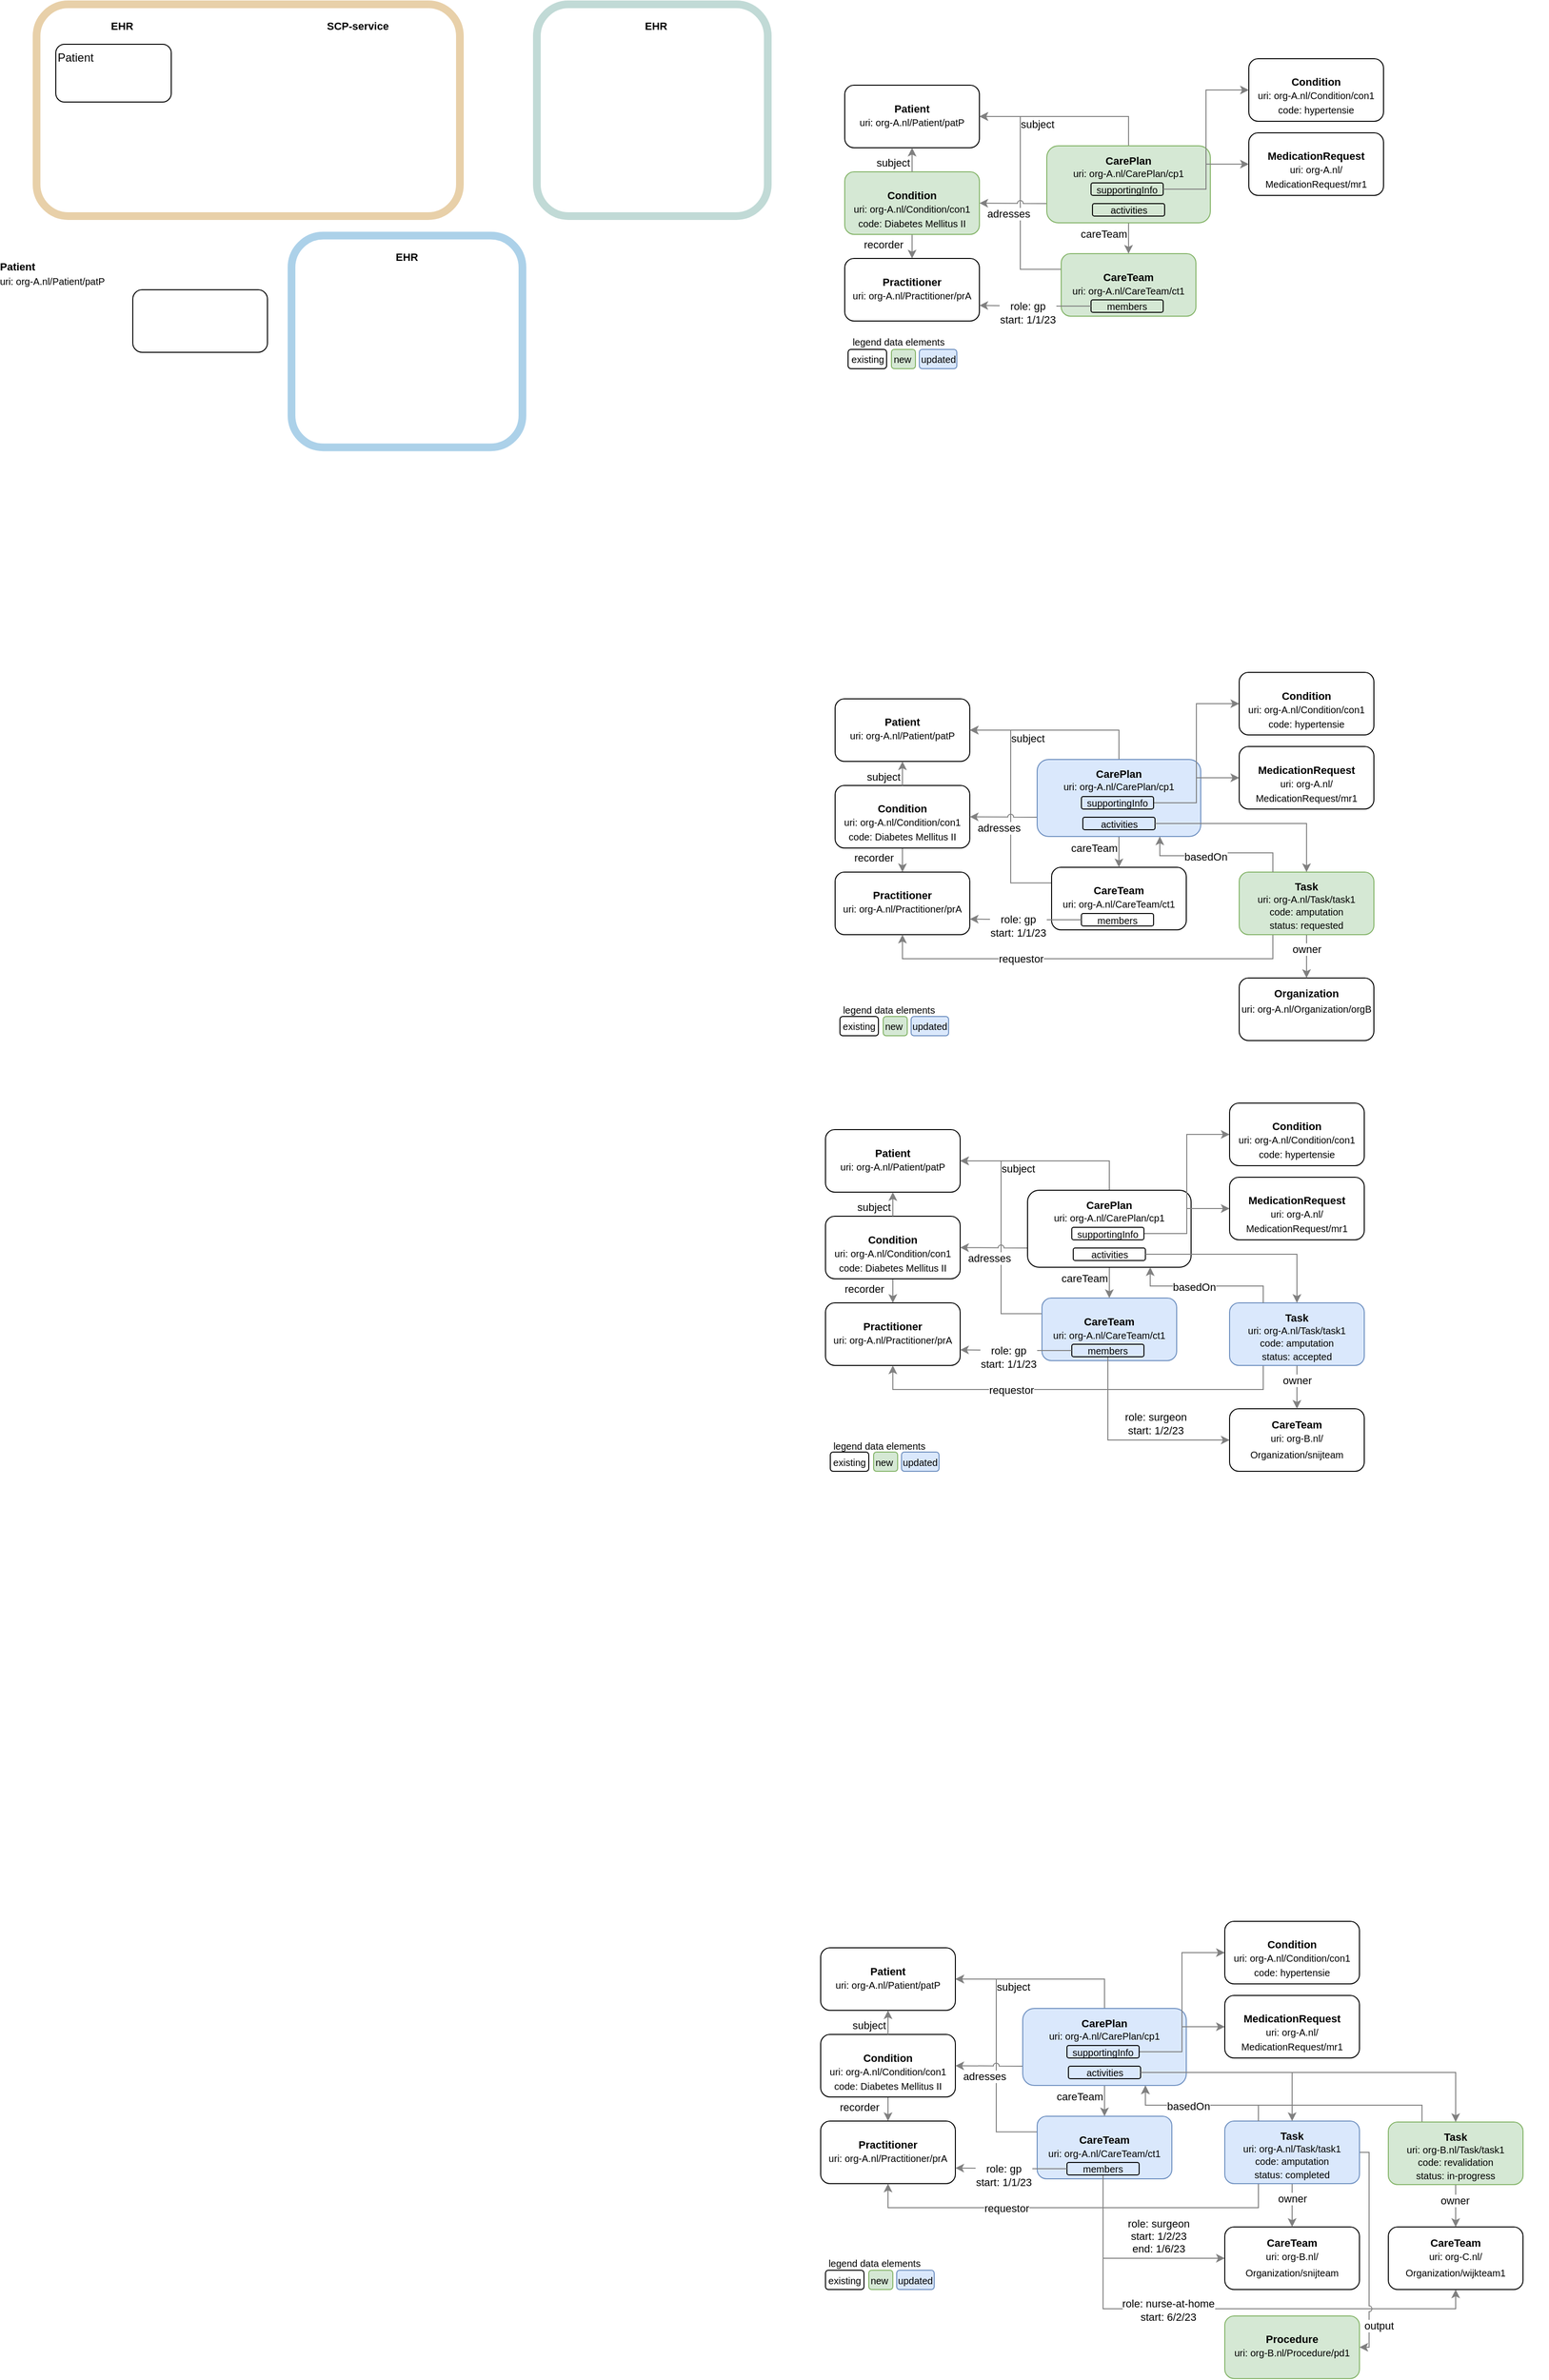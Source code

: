 <mxfile version="24.7.17">
  <diagram name="Page-1" id="SQzSyG6cgK3RhAJUsZKI">
    <mxGraphModel dx="2440" dy="2074" grid="1" gridSize="5" guides="1" tooltips="1" connect="1" arrows="1" fold="1" page="1" pageScale="1" pageWidth="800" pageHeight="500" math="0" shadow="0">
      <root>
        <mxCell id="0" />
        <mxCell id="1" parent="0" />
        <mxCell id="KKVsU4eMc3JYL8btH_r8-83" value="" style="edgeStyle=orthogonalEdgeStyle;rounded=0;orthogonalLoop=1;jettySize=auto;html=1;exitX=0;exitY=0.25;exitDx=0;exitDy=0;entryX=1;entryY=0.5;entryDx=0;entryDy=0;jumpStyle=arc;strokeColor=#808080;" parent="1" source="KKVsU4eMc3JYL8btH_r8-90" target="KKVsU4eMc3JYL8btH_r8-67" edge="1">
          <mxGeometry relative="1" as="geometry">
            <mxPoint x="275.13" y="-595.0" as="sourcePoint" />
          </mxGeometry>
        </mxCell>
        <mxCell id="KKVsU4eMc3JYL8btH_r8-90" value="&lt;b style=&quot;border-color: var(--border-color); font-size: 11px;&quot;&gt;CareTeam&lt;/b&gt;&lt;font style=&quot;border-color: var(--border-color); font-size: 11px;&quot; color=&quot;#808080&quot;&gt;&lt;br style=&quot;border-color: var(--border-color);&quot;&gt;&lt;/font&gt;&lt;font style=&quot;border-color: var(--border-color); font-size: 10px;&quot;&gt;uri: org-A.nl/CareTeam/ct1&lt;/font&gt;" style="rounded=1;whiteSpace=wrap;html=1;verticalAlign=top;spacingTop=10;" parent="1" vertex="1">
          <mxGeometry x="275" y="-585" width="140" height="65" as="geometry" />
        </mxCell>
        <mxCell id="KKVsU4eMc3JYL8btH_r8-67" value="&lt;b style=&quot;border-color: var(--border-color); font-size: 11px;&quot;&gt;Patient&lt;/b&gt;&lt;font style=&quot;border-color: var(--border-color); font-size: 11px;&quot; color=&quot;#808080&quot;&gt;&lt;br style=&quot;border-color: var(--border-color);&quot;&gt;&lt;/font&gt;&lt;font style=&quot;border-color: var(--border-color); font-size: 10px;&quot;&gt;uri: org-A.nl/Patient/patP&lt;/font&gt;" style="rounded=1;whiteSpace=wrap;html=1;verticalAlign=top;spacingTop=10;" parent="1" vertex="1">
          <mxGeometry x="50" y="-760" width="140" height="65" as="geometry" />
        </mxCell>
        <mxCell id="KKVsU4eMc3JYL8btH_r8-68" style="edgeStyle=orthogonalEdgeStyle;rounded=0;orthogonalLoop=1;jettySize=auto;html=1;entryX=0.5;entryY=0;entryDx=0;entryDy=0;strokeColor=#808080;" parent="1" source="KKVsU4eMc3JYL8btH_r8-70" target="KKVsU4eMc3JYL8btH_r8-71" edge="1">
          <mxGeometry relative="1" as="geometry" />
        </mxCell>
        <mxCell id="KKVsU4eMc3JYL8btH_r8-69" value="recorder" style="edgeLabel;html=1;align=center;verticalAlign=middle;resizable=0;points=[];" parent="KKVsU4eMc3JYL8btH_r8-68" vertex="1" connectable="0">
          <mxGeometry x="-0.268" y="-2" relative="1" as="geometry">
            <mxPoint x="-32" y="-10" as="offset" />
          </mxGeometry>
        </mxCell>
        <mxCell id="KKVsU4eMc3JYL8btH_r8-70" value="&lt;b style=&quot;border-color: var(--border-color); font-size: 11px;&quot;&gt;Condition&lt;/b&gt;&lt;font style=&quot;border-color: var(--border-color); font-size: 11px;&quot; color=&quot;#808080&quot;&gt;&lt;br style=&quot;border-color: var(--border-color);&quot;&gt;&lt;/font&gt;&lt;font style=&quot;font-size: 10px;&quot;&gt;uri: org-A.nl/Condition/con1&lt;br&gt;code: Diabetes Mellitus II&lt;br&gt;&lt;/font&gt;" style="rounded=1;whiteSpace=wrap;html=1;verticalAlign=top;spacingTop=10;" parent="1" vertex="1">
          <mxGeometry x="50" y="-670" width="140" height="65" as="geometry" />
        </mxCell>
        <mxCell id="KKVsU4eMc3JYL8btH_r8-71" value="&lt;b style=&quot;border-color: var(--border-color); font-size: 11px;&quot;&gt;Practitioner&lt;/b&gt;&lt;font style=&quot;border-color: var(--border-color); font-size: 11px;&quot; color=&quot;#808080&quot;&gt;&lt;br style=&quot;border-color: var(--border-color);&quot;&gt;&lt;/font&gt;&lt;font style=&quot;border-color: var(--border-color); font-size: 10px;&quot;&gt;uri: org-A.nl/Practitioner/prA&lt;/font&gt;" style="rounded=1;whiteSpace=wrap;html=1;verticalAlign=top;spacingTop=10;" parent="1" vertex="1">
          <mxGeometry x="50" y="-580" width="140" height="65" as="geometry" />
        </mxCell>
        <mxCell id="KKVsU4eMc3JYL8btH_r8-72" style="edgeStyle=orthogonalEdgeStyle;rounded=0;orthogonalLoop=1;jettySize=auto;html=1;exitX=0.5;exitY=0;exitDx=0;exitDy=0;entryX=0.5;entryY=1;entryDx=0;entryDy=0;strokeColor=#808080;" parent="1" source="KKVsU4eMc3JYL8btH_r8-70" target="KKVsU4eMc3JYL8btH_r8-67" edge="1">
          <mxGeometry relative="1" as="geometry">
            <mxPoint x="550" y="-505.0" as="sourcePoint" />
          </mxGeometry>
        </mxCell>
        <mxCell id="KKVsU4eMc3JYL8btH_r8-73" value="subject" style="edgeLabel;html=1;align=center;verticalAlign=middle;resizable=0;points=[];" parent="KKVsU4eMc3JYL8btH_r8-72" vertex="1" connectable="0">
          <mxGeometry x="0.635" y="-1" relative="1" as="geometry">
            <mxPoint x="-21" y="11" as="offset" />
          </mxGeometry>
        </mxCell>
        <mxCell id="KKVsU4eMc3JYL8btH_r8-75" style="edgeStyle=orthogonalEdgeStyle;rounded=0;orthogonalLoop=1;jettySize=auto;html=1;exitX=0;exitY=0.75;exitDx=0;exitDy=0;entryX=1;entryY=0.5;entryDx=0;entryDy=0;jumpStyle=arc;strokeColor=#808080;" parent="1" source="KKVsU4eMc3JYL8btH_r8-79" target="KKVsU4eMc3JYL8btH_r8-70" edge="1">
          <mxGeometry relative="1" as="geometry">
            <mxPoint x="120" y="-410" as="targetPoint" />
          </mxGeometry>
        </mxCell>
        <mxCell id="KKVsU4eMc3JYL8btH_r8-76" value="adresses" style="edgeLabel;html=1;align=center;verticalAlign=middle;resizable=0;points=[];labelBackgroundColor=#FFFFFF;" parent="KKVsU4eMc3JYL8btH_r8-75" vertex="1" connectable="0">
          <mxGeometry x="0.199" y="-1" relative="1" as="geometry">
            <mxPoint x="2" y="12" as="offset" />
          </mxGeometry>
        </mxCell>
        <mxCell id="KKVsU4eMc3JYL8btH_r8-77" style="edgeStyle=orthogonalEdgeStyle;rounded=0;orthogonalLoop=1;jettySize=auto;html=1;exitX=0.5;exitY=1;exitDx=0;exitDy=0;entryX=0.5;entryY=0;entryDx=0;entryDy=0;strokeColor=#808080;" parent="1" source="KKVsU4eMc3JYL8btH_r8-79" target="KKVsU4eMc3JYL8btH_r8-90" edge="1">
          <mxGeometry relative="1" as="geometry">
            <mxPoint x="320.0" y="-620" as="sourcePoint" />
            <mxPoint x="345.0" y="-595.0" as="targetPoint" />
          </mxGeometry>
        </mxCell>
        <mxCell id="KKVsU4eMc3JYL8btH_r8-78" value="careTeam" style="edgeLabel;html=1;align=center;verticalAlign=middle;resizable=0;points=[];" parent="KKVsU4eMc3JYL8btH_r8-77" vertex="1" connectable="0">
          <mxGeometry x="-0.171" relative="1" as="geometry">
            <mxPoint x="-26" y="-2" as="offset" />
          </mxGeometry>
        </mxCell>
        <mxCell id="KKVsU4eMc3JYL8btH_r8-84" style="edgeStyle=orthogonalEdgeStyle;rounded=0;orthogonalLoop=1;jettySize=auto;html=1;exitX=0.5;exitY=0;exitDx=0;exitDy=0;entryX=1;entryY=0.5;entryDx=0;entryDy=0;strokeColor=#808080;" parent="1" source="KKVsU4eMc3JYL8btH_r8-79" target="KKVsU4eMc3JYL8btH_r8-67" edge="1">
          <mxGeometry relative="1" as="geometry" />
        </mxCell>
        <mxCell id="KKVsU4eMc3JYL8btH_r8-85" value="subject" style="edgeLabel;html=1;align=center;verticalAlign=middle;resizable=0;points=[];" parent="KKVsU4eMc3JYL8btH_r8-84" vertex="1" connectable="0">
          <mxGeometry x="-0.351" relative="1" as="geometry">
            <mxPoint x="-66" y="8" as="offset" />
          </mxGeometry>
        </mxCell>
        <mxCell id="KKVsU4eMc3JYL8btH_r8-79" value="&lt;font style=&quot;&quot;&gt;&lt;b style=&quot;font-size: 11px;&quot;&gt;CarePlan&lt;/b&gt;&lt;font style=&quot;font-size: 11px;&quot; color=&quot;#808080&quot;&gt;&lt;br style=&quot;font-size: 11px;&quot;&gt;&lt;/font&gt;&lt;font style=&quot;font-size: 10px;&quot;&gt;uri: org-A.nl/CarePlan/cp1&lt;br&gt;&lt;/font&gt;&lt;br style=&quot;font-size: 11px;&quot;&gt;&lt;/font&gt;" style="rounded=1;whiteSpace=wrap;html=1;verticalAlign=top;spacingTop=2;fontSize=11;fillColor=#dae8fc;strokeColor=#6c8ebf;" parent="1" vertex="1">
          <mxGeometry x="260" y="-697" width="170" height="80" as="geometry" />
        </mxCell>
        <mxCell id="KKVsU4eMc3JYL8btH_r8-80" value="&lt;font style=&quot;&quot;&gt;&lt;font style=&quot;font-size: 10px;&quot;&gt;members&lt;/font&gt;&lt;br&gt;&lt;/font&gt;" style="rounded=1;whiteSpace=wrap;html=1;verticalAlign=middle;spacingTop=0;spacing=0;fillColor=none;" parent="1" vertex="1">
          <mxGeometry x="306" y="-537" width="75" height="13" as="geometry" />
        </mxCell>
        <mxCell id="KKVsU4eMc3JYL8btH_r8-86" value="&lt;font style=&quot;&quot;&gt;&lt;font style=&quot;font-size: 10px;&quot;&gt;activities&lt;/font&gt;&lt;br&gt;&lt;/font&gt;" style="rounded=1;whiteSpace=wrap;html=1;verticalAlign=middle;spacingTop=0;spacing=0;fillColor=none;" parent="1" vertex="1">
          <mxGeometry x="307.5" y="-637" width="75" height="13" as="geometry" />
        </mxCell>
        <mxCell id="KKVsU4eMc3JYL8btH_r8-87" value="" style="edgeStyle=orthogonalEdgeStyle;rounded=0;orthogonalLoop=1;jettySize=auto;html=1;exitX=0;exitY=0.5;exitDx=0;exitDy=0;entryX=1;entryY=0.75;entryDx=0;entryDy=0;strokeColor=#808080;" parent="1" source="KKVsU4eMc3JYL8btH_r8-80" target="KKVsU4eMc3JYL8btH_r8-71" edge="1">
          <mxGeometry relative="1" as="geometry">
            <mxPoint x="430" y="-696" as="sourcePoint" />
            <mxPoint x="190" y="-547" as="targetPoint" />
          </mxGeometry>
        </mxCell>
        <mxCell id="KKVsU4eMc3JYL8btH_r8-176" value="role: gp&lt;br style=&quot;border-color: var(--border-color);&quot;&gt;start: 1/1/23" style="edgeLabel;html=1;align=center;verticalAlign=middle;resizable=0;points=[];" parent="KKVsU4eMc3JYL8btH_r8-87" vertex="1" connectable="0">
          <mxGeometry x="0.404" relative="1" as="geometry">
            <mxPoint x="15" y="7" as="offset" />
          </mxGeometry>
        </mxCell>
        <mxCell id="KKVsU4eMc3JYL8btH_r8-103" style="edgeStyle=orthogonalEdgeStyle;rounded=0;orthogonalLoop=1;jettySize=auto;html=1;exitX=1;exitY=0.5;exitDx=0;exitDy=0;entryX=0;entryY=0.5;entryDx=0;entryDy=0;strokeColor=#808080;" parent="1" source="KKVsU4eMc3JYL8btH_r8-81" target="KKVsU4eMc3JYL8btH_r8-89" edge="1">
          <mxGeometry relative="1" as="geometry" />
        </mxCell>
        <mxCell id="KKVsU4eMc3JYL8btH_r8-104" style="edgeStyle=orthogonalEdgeStyle;rounded=0;orthogonalLoop=1;jettySize=auto;html=1;exitX=1;exitY=0.5;exitDx=0;exitDy=0;entryX=0;entryY=0.5;entryDx=0;entryDy=0;strokeColor=#808080;" parent="1" source="KKVsU4eMc3JYL8btH_r8-81" target="KKVsU4eMc3JYL8btH_r8-93" edge="1">
          <mxGeometry relative="1" as="geometry" />
        </mxCell>
        <mxCell id="KKVsU4eMc3JYL8btH_r8-81" value="&lt;font style=&quot;&quot;&gt;&lt;font style=&quot;font-size: 10px;&quot;&gt;supportingInfo&lt;/font&gt;&lt;br&gt;&lt;/font&gt;" style="rounded=1;whiteSpace=wrap;html=1;verticalAlign=middle;spacingTop=0;spacing=0;fillColor=none;" parent="1" vertex="1">
          <mxGeometry x="306" y="-658.5" width="75" height="13" as="geometry" />
        </mxCell>
        <mxCell id="KKVsU4eMc3JYL8btH_r8-89" value="&lt;b style=&quot;border-color: var(--border-color); font-size: 11px;&quot;&gt;Condition&lt;/b&gt;&lt;font style=&quot;border-color: var(--border-color); font-size: 11px;&quot; color=&quot;#808080&quot;&gt;&lt;br style=&quot;border-color: var(--border-color);&quot;&gt;&lt;/font&gt;&lt;font style=&quot;border-color: var(--border-color); font-size: 10px;&quot;&gt;uri: org-A.nl/Condition/con1&lt;br style=&quot;border-color: var(--border-color);&quot;&gt;code: hypertensie&lt;/font&gt;" style="rounded=1;whiteSpace=wrap;html=1;verticalAlign=top;spacingTop=10;" parent="1" vertex="1">
          <mxGeometry x="470" y="-787.5" width="140" height="65" as="geometry" />
        </mxCell>
        <mxCell id="KKVsU4eMc3JYL8btH_r8-93" value="&lt;b style=&quot;border-color: var(--border-color); font-size: 11px;&quot;&gt;MedicationRequest&lt;/b&gt;&lt;font style=&quot;border-color: var(--border-color); font-size: 11px;&quot; color=&quot;#808080&quot;&gt;&lt;br style=&quot;border-color: var(--border-color);&quot;&gt;&lt;/font&gt;&lt;font style=&quot;border-color: var(--border-color); font-size: 10px;&quot;&gt;uri: org-A.nl/ MedicationRequest/mr1&lt;/font&gt;" style="rounded=1;whiteSpace=wrap;html=1;verticalAlign=top;spacingTop=10;" parent="1" vertex="1">
          <mxGeometry x="470" y="-710.5" width="140" height="65" as="geometry" />
        </mxCell>
        <mxCell id="KKVsU4eMc3JYL8btH_r8-96" style="edgeStyle=orthogonalEdgeStyle;rounded=0;orthogonalLoop=1;jettySize=auto;html=1;exitX=0.25;exitY=1;exitDx=0;exitDy=0;entryX=0.5;entryY=1;entryDx=0;entryDy=0;strokeColor=#808080;" parent="1" source="KKVsU4eMc3JYL8btH_r8-100" target="KKVsU4eMc3JYL8btH_r8-71" edge="1">
          <mxGeometry relative="1" as="geometry">
            <mxPoint x="1030.0" y="-763.5" as="sourcePoint" />
            <mxPoint x="1317" y="-635.5" as="targetPoint" />
            <Array as="points">
              <mxPoint x="505" y="-490" />
              <mxPoint x="120" y="-490" />
            </Array>
          </mxGeometry>
        </mxCell>
        <mxCell id="KKVsU4eMc3JYL8btH_r8-97" value="requestor" style="edgeLabel;html=1;align=center;verticalAlign=middle;resizable=0;points=[];" parent="KKVsU4eMc3JYL8btH_r8-96" vertex="1" connectable="0">
          <mxGeometry x="0.286" relative="1" as="geometry">
            <mxPoint x="-8" as="offset" />
          </mxGeometry>
        </mxCell>
        <mxCell id="KKVsU4eMc3JYL8btH_r8-99" value="&lt;b style=&quot;border-color: var(--border-color); font-size: 11px;&quot;&gt;Organization&lt;/b&gt;&lt;font style=&quot;border-color: var(--border-color); font-size: 11px;&quot; color=&quot;#808080&quot;&gt;&lt;br style=&quot;border-color: var(--border-color);&quot;&gt;&lt;/font&gt;&lt;font style=&quot;font-size: 10px;&quot;&gt;uri: org-A.nl/Organization/orgB&lt;/font&gt;&lt;span style=&quot;font-size: 14px;&quot;&gt;&lt;br&gt;&lt;/span&gt;" style="rounded=1;whiteSpace=wrap;html=1;verticalAlign=top;spacingTop=2;" parent="1" vertex="1">
          <mxGeometry x="470" y="-470" width="140" height="65" as="geometry" />
        </mxCell>
        <mxCell id="KKVsU4eMc3JYL8btH_r8-105" style="edgeStyle=orthogonalEdgeStyle;rounded=0;orthogonalLoop=1;jettySize=auto;html=1;entryX=0.5;entryY=0;entryDx=0;entryDy=0;strokeColor=#808080;" parent="1" source="KKVsU4eMc3JYL8btH_r8-100" target="KKVsU4eMc3JYL8btH_r8-99" edge="1">
          <mxGeometry relative="1" as="geometry" />
        </mxCell>
        <mxCell id="KKVsU4eMc3JYL8btH_r8-106" value="owner" style="edgeLabel;html=1;align=center;verticalAlign=middle;resizable=0;points=[];" parent="KKVsU4eMc3JYL8btH_r8-105" vertex="1" connectable="0">
          <mxGeometry x="-0.605" y="1" relative="1" as="geometry">
            <mxPoint x="-1" y="6" as="offset" />
          </mxGeometry>
        </mxCell>
        <mxCell id="KKVsU4eMc3JYL8btH_r8-100" value="&lt;font style=&quot;font-size: 10px;&quot;&gt;&lt;b style=&quot;font-size: 11px;&quot;&gt;Task&lt;/b&gt;&lt;font style=&quot;font-size: 11px;&quot; color=&quot;#808080&quot;&gt;&lt;br style=&quot;font-size: 11px;&quot;&gt;&lt;/font&gt;uri: org-A.nl/Task/task1&lt;br style=&quot;&quot;&gt;code:&amp;nbsp;amputation&lt;br&gt;status: requested&lt;br style=&quot;font-size: 11px;&quot;&gt;&lt;br style=&quot;font-size: 11px;&quot;&gt;&lt;/font&gt;" style="rounded=1;whiteSpace=wrap;html=1;verticalAlign=top;spacingTop=2;fontSize=11;fillColor=#d5e8d4;strokeColor=#82b366;" parent="1" vertex="1">
          <mxGeometry x="470" y="-580" width="140" height="65" as="geometry" />
        </mxCell>
        <mxCell id="KKVsU4eMc3JYL8btH_r8-101" style="edgeStyle=orthogonalEdgeStyle;rounded=0;orthogonalLoop=1;jettySize=auto;html=1;exitX=1;exitY=0.5;exitDx=0;exitDy=0;strokeColor=#808080;" parent="1" source="KKVsU4eMc3JYL8btH_r8-86" target="KKVsU4eMc3JYL8btH_r8-100" edge="1">
          <mxGeometry relative="1" as="geometry">
            <mxPoint x="1140" y="-612.5" as="sourcePoint" />
          </mxGeometry>
        </mxCell>
        <mxCell id="KKVsU4eMc3JYL8btH_r8-140" value="" style="edgeStyle=orthogonalEdgeStyle;rounded=0;orthogonalLoop=1;jettySize=auto;html=1;exitX=0;exitY=0.25;exitDx=0;exitDy=0;entryX=1;entryY=0.5;entryDx=0;entryDy=0;jumpStyle=arc;strokeColor=#808080;" parent="1" source="KKVsU4eMc3JYL8btH_r8-141" target="KKVsU4eMc3JYL8btH_r8-142" edge="1">
          <mxGeometry relative="1" as="geometry">
            <mxPoint x="265.13" y="-147.5" as="sourcePoint" />
          </mxGeometry>
        </mxCell>
        <mxCell id="KKVsU4eMc3JYL8btH_r8-141" value="&lt;b style=&quot;border-color: var(--border-color); font-size: 11px;&quot;&gt;CareTeam&lt;/b&gt;&lt;font style=&quot;border-color: var(--border-color); font-size: 11px;&quot; color=&quot;#808080&quot;&gt;&lt;br style=&quot;border-color: var(--border-color);&quot;&gt;&lt;/font&gt;&lt;font style=&quot;border-color: var(--border-color); font-size: 10px;&quot;&gt;uri: org-A.nl/CareTeam/ct1&lt;/font&gt;" style="rounded=1;whiteSpace=wrap;html=1;verticalAlign=top;spacingTop=10;fillColor=#dae8fc;strokeColor=#6c8ebf;" parent="1" vertex="1">
          <mxGeometry x="265" y="-137.5" width="140" height="65" as="geometry" />
        </mxCell>
        <mxCell id="KKVsU4eMc3JYL8btH_r8-142" value="&lt;b style=&quot;border-color: var(--border-color); font-size: 11px;&quot;&gt;Patient&lt;/b&gt;&lt;font style=&quot;border-color: var(--border-color); font-size: 11px;&quot; color=&quot;#808080&quot;&gt;&lt;br style=&quot;border-color: var(--border-color);&quot;&gt;&lt;/font&gt;&lt;font style=&quot;border-color: var(--border-color); font-size: 10px;&quot;&gt;uri: org-A.nl/Patient/patP&lt;/font&gt;" style="rounded=1;whiteSpace=wrap;html=1;verticalAlign=top;spacingTop=10;" parent="1" vertex="1">
          <mxGeometry x="40" y="-312.5" width="140" height="65" as="geometry" />
        </mxCell>
        <mxCell id="KKVsU4eMc3JYL8btH_r8-143" style="edgeStyle=orthogonalEdgeStyle;rounded=0;orthogonalLoop=1;jettySize=auto;html=1;entryX=0.5;entryY=0;entryDx=0;entryDy=0;strokeColor=#808080;" parent="1" source="KKVsU4eMc3JYL8btH_r8-145" target="KKVsU4eMc3JYL8btH_r8-146" edge="1">
          <mxGeometry relative="1" as="geometry" />
        </mxCell>
        <mxCell id="KKVsU4eMc3JYL8btH_r8-144" value="recorder" style="edgeLabel;html=1;align=center;verticalAlign=middle;resizable=0;points=[];" parent="KKVsU4eMc3JYL8btH_r8-143" vertex="1" connectable="0">
          <mxGeometry x="-0.268" y="-2" relative="1" as="geometry">
            <mxPoint x="-32" y="-10" as="offset" />
          </mxGeometry>
        </mxCell>
        <mxCell id="KKVsU4eMc3JYL8btH_r8-145" value="&lt;b style=&quot;border-color: var(--border-color); font-size: 11px;&quot;&gt;Condition&lt;/b&gt;&lt;font style=&quot;border-color: var(--border-color); font-size: 11px;&quot; color=&quot;#808080&quot;&gt;&lt;br style=&quot;border-color: var(--border-color);&quot;&gt;&lt;/font&gt;&lt;font style=&quot;border-color: var(--border-color); font-size: 10px;&quot;&gt;uri: org-A.nl/Condition/con1&lt;br style=&quot;border-color: var(--border-color);&quot;&gt;code: Diabetes Mellitus II&lt;/font&gt;" style="rounded=1;whiteSpace=wrap;html=1;verticalAlign=top;spacingTop=10;" parent="1" vertex="1">
          <mxGeometry x="40" y="-222.5" width="140" height="65" as="geometry" />
        </mxCell>
        <mxCell id="KKVsU4eMc3JYL8btH_r8-146" value="&lt;b style=&quot;border-color: var(--border-color); font-size: 11px;&quot;&gt;Practitioner&lt;/b&gt;&lt;font style=&quot;border-color: var(--border-color); font-size: 11px;&quot; color=&quot;#808080&quot;&gt;&lt;br style=&quot;border-color: var(--border-color);&quot;&gt;&lt;/font&gt;&lt;font style=&quot;border-color: var(--border-color); font-size: 10px;&quot;&gt;uri: org-A.nl/Practitioner/prA&lt;/font&gt;" style="rounded=1;whiteSpace=wrap;html=1;verticalAlign=top;spacingTop=10;" parent="1" vertex="1">
          <mxGeometry x="40" y="-132.5" width="140" height="65" as="geometry" />
        </mxCell>
        <mxCell id="KKVsU4eMc3JYL8btH_r8-147" style="edgeStyle=orthogonalEdgeStyle;rounded=0;orthogonalLoop=1;jettySize=auto;html=1;exitX=0.5;exitY=0;exitDx=0;exitDy=0;entryX=0.5;entryY=1;entryDx=0;entryDy=0;strokeColor=#808080;" parent="1" source="KKVsU4eMc3JYL8btH_r8-145" target="KKVsU4eMc3JYL8btH_r8-142" edge="1">
          <mxGeometry relative="1" as="geometry">
            <mxPoint x="540" y="-57.5" as="sourcePoint" />
          </mxGeometry>
        </mxCell>
        <mxCell id="KKVsU4eMc3JYL8btH_r8-148" value="subject" style="edgeLabel;html=1;align=center;verticalAlign=middle;resizable=0;points=[];" parent="KKVsU4eMc3JYL8btH_r8-147" vertex="1" connectable="0">
          <mxGeometry x="0.635" y="-1" relative="1" as="geometry">
            <mxPoint x="-21" y="11" as="offset" />
          </mxGeometry>
        </mxCell>
        <mxCell id="KKVsU4eMc3JYL8btH_r8-149" style="edgeStyle=orthogonalEdgeStyle;rounded=0;orthogonalLoop=1;jettySize=auto;html=1;exitX=0;exitY=0.75;exitDx=0;exitDy=0;entryX=1;entryY=0.5;entryDx=0;entryDy=0;jumpStyle=arc;strokeColor=#808080;" parent="1" source="KKVsU4eMc3JYL8btH_r8-155" target="KKVsU4eMc3JYL8btH_r8-145" edge="1">
          <mxGeometry relative="1" as="geometry">
            <mxPoint x="110" y="37.5" as="targetPoint" />
          </mxGeometry>
        </mxCell>
        <mxCell id="KKVsU4eMc3JYL8btH_r8-150" value="adresses" style="edgeLabel;html=1;align=center;verticalAlign=middle;resizable=0;points=[];labelBackgroundColor=#FFFFFF;" parent="KKVsU4eMc3JYL8btH_r8-149" vertex="1" connectable="0">
          <mxGeometry x="0.199" y="-1" relative="1" as="geometry">
            <mxPoint x="2" y="12" as="offset" />
          </mxGeometry>
        </mxCell>
        <mxCell id="KKVsU4eMc3JYL8btH_r8-151" style="edgeStyle=orthogonalEdgeStyle;rounded=0;orthogonalLoop=1;jettySize=auto;html=1;exitX=0.5;exitY=1;exitDx=0;exitDy=0;entryX=0.5;entryY=0;entryDx=0;entryDy=0;strokeColor=#808080;" parent="1" source="KKVsU4eMc3JYL8btH_r8-155" target="KKVsU4eMc3JYL8btH_r8-141" edge="1">
          <mxGeometry relative="1" as="geometry">
            <mxPoint x="310.0" y="-172.5" as="sourcePoint" />
            <mxPoint x="335.0" y="-147.5" as="targetPoint" />
          </mxGeometry>
        </mxCell>
        <mxCell id="KKVsU4eMc3JYL8btH_r8-152" value="careTeam" style="edgeLabel;html=1;align=center;verticalAlign=middle;resizable=0;points=[];" parent="KKVsU4eMc3JYL8btH_r8-151" vertex="1" connectable="0">
          <mxGeometry x="-0.171" relative="1" as="geometry">
            <mxPoint x="-26" y="-2" as="offset" />
          </mxGeometry>
        </mxCell>
        <mxCell id="KKVsU4eMc3JYL8btH_r8-153" style="edgeStyle=orthogonalEdgeStyle;rounded=0;orthogonalLoop=1;jettySize=auto;html=1;exitX=0.5;exitY=0;exitDx=0;exitDy=0;entryX=1;entryY=0.5;entryDx=0;entryDy=0;strokeColor=#808080;" parent="1" source="KKVsU4eMc3JYL8btH_r8-155" target="KKVsU4eMc3JYL8btH_r8-142" edge="1">
          <mxGeometry relative="1" as="geometry" />
        </mxCell>
        <mxCell id="KKVsU4eMc3JYL8btH_r8-154" value="subject" style="edgeLabel;html=1;align=center;verticalAlign=middle;resizable=0;points=[];" parent="KKVsU4eMc3JYL8btH_r8-153" vertex="1" connectable="0">
          <mxGeometry x="-0.351" relative="1" as="geometry">
            <mxPoint x="-66" y="8" as="offset" />
          </mxGeometry>
        </mxCell>
        <mxCell id="KKVsU4eMc3JYL8btH_r8-155" value="&lt;font style=&quot;&quot;&gt;&lt;b style=&quot;font-size: 11px;&quot;&gt;CarePlan&lt;/b&gt;&lt;font style=&quot;font-size: 11px;&quot; color=&quot;#808080&quot;&gt;&lt;br style=&quot;font-size: 11px;&quot;&gt;&lt;/font&gt;&lt;font style=&quot;font-size: 10px;&quot;&gt;uri: org-A.nl/CarePlan/cp1&lt;br&gt;&lt;/font&gt;&lt;br style=&quot;font-size: 11px;&quot;&gt;&lt;/font&gt;" style="rounded=1;whiteSpace=wrap;html=1;verticalAlign=top;spacingTop=2;fontSize=11;" parent="1" vertex="1">
          <mxGeometry x="250" y="-249.5" width="170" height="80" as="geometry" />
        </mxCell>
        <mxCell id="KKVsU4eMc3JYL8btH_r8-173" style="edgeStyle=orthogonalEdgeStyle;rounded=0;orthogonalLoop=1;jettySize=auto;html=1;exitX=0.5;exitY=1;exitDx=0;exitDy=0;entryX=0;entryY=0.5;entryDx=0;entryDy=0;strokeColor=#808080;" parent="1" source="KKVsU4eMc3JYL8btH_r8-156" target="KKVsU4eMc3JYL8btH_r8-168" edge="1">
          <mxGeometry relative="1" as="geometry" />
        </mxCell>
        <mxCell id="KKVsU4eMc3JYL8btH_r8-175" value="role: surgeon&lt;br style=&quot;border-color: var(--border-color);&quot;&gt;start: 1/2/23" style="edgeLabel;html=1;align=center;verticalAlign=middle;resizable=0;points=[];" parent="KKVsU4eMc3JYL8btH_r8-173" vertex="1" connectable="0">
          <mxGeometry x="-0.458" relative="1" as="geometry">
            <mxPoint x="49" y="12" as="offset" />
          </mxGeometry>
        </mxCell>
        <mxCell id="KKVsU4eMc3JYL8btH_r8-156" value="&lt;font style=&quot;&quot;&gt;&lt;font style=&quot;font-size: 10px;&quot;&gt;members&lt;/font&gt;&lt;br&gt;&lt;/font&gt;" style="rounded=1;whiteSpace=wrap;html=1;verticalAlign=middle;spacingTop=0;spacing=0;fillColor=none;" parent="1" vertex="1">
          <mxGeometry x="296" y="-89.5" width="75" height="13" as="geometry" />
        </mxCell>
        <mxCell id="KKVsU4eMc3JYL8btH_r8-157" value="&lt;font style=&quot;&quot;&gt;&lt;font style=&quot;font-size: 10px;&quot;&gt;activities&lt;/font&gt;&lt;br&gt;&lt;/font&gt;" style="rounded=1;whiteSpace=wrap;html=1;verticalAlign=middle;spacingTop=0;spacing=0;fillColor=none;" parent="1" vertex="1">
          <mxGeometry x="297.5" y="-189.5" width="75" height="13" as="geometry" />
        </mxCell>
        <mxCell id="KKVsU4eMc3JYL8btH_r8-158" value="" style="edgeStyle=orthogonalEdgeStyle;rounded=0;orthogonalLoop=1;jettySize=auto;html=1;exitX=0;exitY=0.5;exitDx=0;exitDy=0;entryX=1;entryY=0.75;entryDx=0;entryDy=0;strokeColor=#808080;" parent="1" source="KKVsU4eMc3JYL8btH_r8-156" target="KKVsU4eMc3JYL8btH_r8-146" edge="1">
          <mxGeometry relative="1" as="geometry">
            <mxPoint x="420" y="-248.5" as="sourcePoint" />
            <mxPoint x="180" y="-99.5" as="targetPoint" />
          </mxGeometry>
        </mxCell>
        <mxCell id="KKVsU4eMc3JYL8btH_r8-174" value="role: gp&lt;br&gt;start: 1/1/23" style="edgeLabel;html=1;align=center;verticalAlign=middle;resizable=0;points=[];" parent="KKVsU4eMc3JYL8btH_r8-158" vertex="1" connectable="0">
          <mxGeometry x="0.386" relative="1" as="geometry">
            <mxPoint x="14" y="7" as="offset" />
          </mxGeometry>
        </mxCell>
        <mxCell id="KKVsU4eMc3JYL8btH_r8-159" style="edgeStyle=orthogonalEdgeStyle;rounded=0;orthogonalLoop=1;jettySize=auto;html=1;exitX=1;exitY=0.5;exitDx=0;exitDy=0;entryX=0;entryY=0.5;entryDx=0;entryDy=0;strokeColor=#808080;" parent="1" source="KKVsU4eMc3JYL8btH_r8-161" target="KKVsU4eMc3JYL8btH_r8-162" edge="1">
          <mxGeometry relative="1" as="geometry" />
        </mxCell>
        <mxCell id="KKVsU4eMc3JYL8btH_r8-160" style="edgeStyle=orthogonalEdgeStyle;rounded=0;orthogonalLoop=1;jettySize=auto;html=1;exitX=1;exitY=0.5;exitDx=0;exitDy=0;entryX=0;entryY=0.5;entryDx=0;entryDy=0;strokeColor=#808080;" parent="1" source="KKVsU4eMc3JYL8btH_r8-161" target="KKVsU4eMc3JYL8btH_r8-163" edge="1">
          <mxGeometry relative="1" as="geometry" />
        </mxCell>
        <mxCell id="KKVsU4eMc3JYL8btH_r8-161" value="&lt;font style=&quot;&quot;&gt;&lt;font style=&quot;font-size: 10px;&quot;&gt;supportingInfo&lt;/font&gt;&lt;br&gt;&lt;/font&gt;" style="rounded=1;whiteSpace=wrap;html=1;verticalAlign=middle;spacingTop=0;spacing=0;fillColor=none;" parent="1" vertex="1">
          <mxGeometry x="296" y="-211" width="75" height="13" as="geometry" />
        </mxCell>
        <mxCell id="KKVsU4eMc3JYL8btH_r8-162" value="&lt;b style=&quot;border-color: var(--border-color); font-size: 11px;&quot;&gt;Condition&lt;/b&gt;&lt;font style=&quot;border-color: var(--border-color); font-size: 11px;&quot; color=&quot;#808080&quot;&gt;&lt;br style=&quot;border-color: var(--border-color);&quot;&gt;&lt;/font&gt;&lt;font style=&quot;border-color: var(--border-color); font-size: 10px;&quot;&gt;uri: org-A.nl/Condition/con1&lt;br style=&quot;border-color: var(--border-color);&quot;&gt;code: hypertensie&lt;/font&gt;" style="rounded=1;whiteSpace=wrap;html=1;verticalAlign=top;spacingTop=10;" parent="1" vertex="1">
          <mxGeometry x="460" y="-340" width="140" height="65" as="geometry" />
        </mxCell>
        <mxCell id="KKVsU4eMc3JYL8btH_r8-163" value="&lt;b style=&quot;border-color: var(--border-color); font-size: 11px;&quot;&gt;MedicationRequest&lt;/b&gt;&lt;font style=&quot;border-color: var(--border-color); font-size: 11px;&quot; color=&quot;#808080&quot;&gt;&lt;br style=&quot;border-color: var(--border-color);&quot;&gt;&lt;/font&gt;&lt;font style=&quot;border-color: var(--border-color); font-size: 10px;&quot;&gt;uri: org-A.nl/ MedicationRequest/mr1&lt;/font&gt;" style="rounded=1;whiteSpace=wrap;html=1;verticalAlign=top;spacingTop=10;" parent="1" vertex="1">
          <mxGeometry x="460" y="-263" width="140" height="65" as="geometry" />
        </mxCell>
        <mxCell id="KKVsU4eMc3JYL8btH_r8-166" style="edgeStyle=orthogonalEdgeStyle;rounded=0;orthogonalLoop=1;jettySize=auto;html=1;exitX=0.25;exitY=1;exitDx=0;exitDy=0;entryX=0.5;entryY=1;entryDx=0;entryDy=0;strokeColor=#808080;" parent="1" source="KKVsU4eMc3JYL8btH_r8-171" target="KKVsU4eMc3JYL8btH_r8-146" edge="1">
          <mxGeometry relative="1" as="geometry">
            <mxPoint x="1020.0" y="-316" as="sourcePoint" />
            <mxPoint x="1307" y="-188" as="targetPoint" />
            <Array as="points">
              <mxPoint x="495" y="-42.5" />
              <mxPoint x="110" y="-42.5" />
            </Array>
          </mxGeometry>
        </mxCell>
        <mxCell id="KKVsU4eMc3JYL8btH_r8-167" value="requestor" style="edgeLabel;html=1;align=center;verticalAlign=middle;resizable=0;points=[];" parent="KKVsU4eMc3JYL8btH_r8-166" vertex="1" connectable="0">
          <mxGeometry x="0.286" relative="1" as="geometry">
            <mxPoint x="-8" as="offset" />
          </mxGeometry>
        </mxCell>
        <mxCell id="KKVsU4eMc3JYL8btH_r8-168" value="&lt;b style=&quot;border-color: var(--border-color); font-size: 11px;&quot;&gt;CareTeam&lt;/b&gt;&lt;font style=&quot;border-color: var(--border-color); font-size: 11px;&quot; color=&quot;#808080&quot;&gt;&lt;br style=&quot;border-color: var(--border-color);&quot;&gt;&lt;/font&gt;&lt;font style=&quot;font-size: 10px;&quot;&gt;uri: org-B.nl/ Organization/snijteam&lt;/font&gt;&lt;span style=&quot;font-size: 14px;&quot;&gt;&lt;br&gt;&lt;/span&gt;" style="rounded=1;whiteSpace=wrap;html=1;verticalAlign=top;spacingTop=2;" parent="1" vertex="1">
          <mxGeometry x="460" y="-22.5" width="140" height="65" as="geometry" />
        </mxCell>
        <mxCell id="KKVsU4eMc3JYL8btH_r8-169" style="edgeStyle=orthogonalEdgeStyle;rounded=0;orthogonalLoop=1;jettySize=auto;html=1;entryX=0.5;entryY=0;entryDx=0;entryDy=0;strokeColor=#808080;" parent="1" source="KKVsU4eMc3JYL8btH_r8-171" target="KKVsU4eMc3JYL8btH_r8-168" edge="1">
          <mxGeometry relative="1" as="geometry" />
        </mxCell>
        <mxCell id="KKVsU4eMc3JYL8btH_r8-170" value="owner" style="edgeLabel;html=1;align=center;verticalAlign=middle;resizable=0;points=[];" parent="KKVsU4eMc3JYL8btH_r8-169" vertex="1" connectable="0">
          <mxGeometry x="-0.605" y="1" relative="1" as="geometry">
            <mxPoint x="-1" y="6" as="offset" />
          </mxGeometry>
        </mxCell>
        <mxCell id="KKVsU4eMc3JYL8btH_r8-171" value="&lt;font style=&quot;font-size: 10px;&quot;&gt;&lt;b style=&quot;font-size: 11px;&quot;&gt;Task&lt;/b&gt;&lt;font style=&quot;font-size: 11px;&quot; color=&quot;#808080&quot;&gt;&lt;br style=&quot;font-size: 11px;&quot;&gt;&lt;/font&gt;uri: org-A.nl/Task/task1&lt;br style=&quot;&quot;&gt;code:&amp;nbsp;amputation&lt;br&gt;status: accepted&lt;br style=&quot;font-size: 11px;&quot;&gt;&lt;br style=&quot;font-size: 11px;&quot;&gt;&lt;/font&gt;" style="rounded=1;whiteSpace=wrap;html=1;verticalAlign=top;spacingTop=2;fontSize=11;fillColor=#dae8fc;strokeColor=#6c8ebf;" parent="1" vertex="1">
          <mxGeometry x="460" y="-132.5" width="140" height="65" as="geometry" />
        </mxCell>
        <mxCell id="KKVsU4eMc3JYL8btH_r8-172" style="edgeStyle=orthogonalEdgeStyle;rounded=0;orthogonalLoop=1;jettySize=auto;html=1;exitX=1;exitY=0.5;exitDx=0;exitDy=0;strokeColor=#808080;" parent="1" source="KKVsU4eMc3JYL8btH_r8-157" target="KKVsU4eMc3JYL8btH_r8-171" edge="1">
          <mxGeometry relative="1" as="geometry">
            <mxPoint x="1130" y="-165" as="sourcePoint" />
          </mxGeometry>
        </mxCell>
        <mxCell id="KKVsU4eMc3JYL8btH_r8-184" value="" style="edgeStyle=orthogonalEdgeStyle;rounded=0;orthogonalLoop=1;jettySize=auto;html=1;exitX=0;exitY=0.25;exitDx=0;exitDy=0;entryX=1;entryY=0.5;entryDx=0;entryDy=0;jumpStyle=arc;strokeColor=#808080;" parent="1" source="KKVsU4eMc3JYL8btH_r8-185" target="KKVsU4eMc3JYL8btH_r8-186" edge="1">
          <mxGeometry relative="1" as="geometry">
            <mxPoint x="285.13" y="-1232.5" as="sourcePoint" />
          </mxGeometry>
        </mxCell>
        <mxCell id="KKVsU4eMc3JYL8btH_r8-185" value="&lt;b style=&quot;border-color: var(--border-color); font-size: 11px;&quot;&gt;CareTeam&lt;/b&gt;&lt;font style=&quot;border-color: var(--border-color); font-size: 11px;&quot; color=&quot;#808080&quot;&gt;&lt;br style=&quot;border-color: var(--border-color);&quot;&gt;&lt;/font&gt;&lt;font style=&quot;border-color: var(--border-color); font-size: 10px;&quot;&gt;uri: org-A.nl/CareTeam/ct1&lt;/font&gt;" style="rounded=1;whiteSpace=wrap;html=1;verticalAlign=top;spacingTop=10;fillColor=#d5e8d4;strokeColor=#82b366;" parent="1" vertex="1">
          <mxGeometry x="285" y="-1222.5" width="140" height="65" as="geometry" />
        </mxCell>
        <mxCell id="KKVsU4eMc3JYL8btH_r8-186" value="&lt;b style=&quot;border-color: var(--border-color); font-size: 11px;&quot;&gt;Patient&lt;/b&gt;&lt;font style=&quot;border-color: var(--border-color); font-size: 11px;&quot; color=&quot;#808080&quot;&gt;&lt;br style=&quot;border-color: var(--border-color);&quot;&gt;&lt;/font&gt;&lt;font style=&quot;border-color: var(--border-color); font-size: 10px;&quot;&gt;uri: org-A.nl/Patient/patP&lt;/font&gt;" style="rounded=1;whiteSpace=wrap;html=1;verticalAlign=top;spacingTop=10;" parent="1" vertex="1">
          <mxGeometry x="60" y="-1397.5" width="140" height="65" as="geometry" />
        </mxCell>
        <mxCell id="KKVsU4eMc3JYL8btH_r8-187" style="edgeStyle=orthogonalEdgeStyle;rounded=0;orthogonalLoop=1;jettySize=auto;html=1;entryX=0.5;entryY=0;entryDx=0;entryDy=0;strokeColor=#808080;" parent="1" source="KKVsU4eMc3JYL8btH_r8-189" target="KKVsU4eMc3JYL8btH_r8-190" edge="1">
          <mxGeometry relative="1" as="geometry" />
        </mxCell>
        <mxCell id="KKVsU4eMc3JYL8btH_r8-188" value="recorder" style="edgeLabel;html=1;align=center;verticalAlign=middle;resizable=0;points=[];" parent="KKVsU4eMc3JYL8btH_r8-187" vertex="1" connectable="0">
          <mxGeometry x="-0.268" y="-2" relative="1" as="geometry">
            <mxPoint x="-32" y="-10" as="offset" />
          </mxGeometry>
        </mxCell>
        <mxCell id="KKVsU4eMc3JYL8btH_r8-189" value="&lt;b style=&quot;border-color: var(--border-color); font-size: 11px;&quot;&gt;Condition&lt;/b&gt;&lt;font style=&quot;border-color: var(--border-color); font-size: 11px;&quot; color=&quot;#808080&quot;&gt;&lt;br style=&quot;border-color: var(--border-color);&quot;&gt;&lt;/font&gt;&lt;font style=&quot;border-color: var(--border-color); font-size: 10px;&quot;&gt;uri: org-A.nl/Condition/con1&lt;br style=&quot;border-color: var(--border-color);&quot;&gt;code: Diabetes Mellitus II&lt;/font&gt;" style="rounded=1;whiteSpace=wrap;html=1;verticalAlign=top;spacingTop=10;fillColor=#d5e8d4;strokeColor=#82b366;" parent="1" vertex="1">
          <mxGeometry x="60" y="-1307.5" width="140" height="65" as="geometry" />
        </mxCell>
        <mxCell id="KKVsU4eMc3JYL8btH_r8-190" value="&lt;b style=&quot;border-color: var(--border-color); font-size: 11px;&quot;&gt;Practitioner&lt;/b&gt;&lt;font style=&quot;border-color: var(--border-color); font-size: 11px;&quot; color=&quot;#808080&quot;&gt;&lt;br style=&quot;border-color: var(--border-color);&quot;&gt;&lt;/font&gt;&lt;font style=&quot;border-color: var(--border-color); font-size: 10px;&quot;&gt;uri: org-A.nl/Practitioner/prA&lt;/font&gt;" style="rounded=1;whiteSpace=wrap;html=1;verticalAlign=top;spacingTop=10;" parent="1" vertex="1">
          <mxGeometry x="60" y="-1217.5" width="140" height="65" as="geometry" />
        </mxCell>
        <mxCell id="KKVsU4eMc3JYL8btH_r8-191" style="edgeStyle=orthogonalEdgeStyle;rounded=0;orthogonalLoop=1;jettySize=auto;html=1;exitX=0.5;exitY=0;exitDx=0;exitDy=0;entryX=0.5;entryY=1;entryDx=0;entryDy=0;strokeColor=#808080;" parent="1" source="KKVsU4eMc3JYL8btH_r8-189" target="KKVsU4eMc3JYL8btH_r8-186" edge="1">
          <mxGeometry relative="1" as="geometry">
            <mxPoint x="560" y="-1142.5" as="sourcePoint" />
          </mxGeometry>
        </mxCell>
        <mxCell id="KKVsU4eMc3JYL8btH_r8-192" value="subject" style="edgeLabel;html=1;align=center;verticalAlign=middle;resizable=0;points=[];" parent="KKVsU4eMc3JYL8btH_r8-191" vertex="1" connectable="0">
          <mxGeometry x="0.635" y="-1" relative="1" as="geometry">
            <mxPoint x="-21" y="11" as="offset" />
          </mxGeometry>
        </mxCell>
        <mxCell id="KKVsU4eMc3JYL8btH_r8-193" style="edgeStyle=orthogonalEdgeStyle;rounded=0;orthogonalLoop=1;jettySize=auto;html=1;exitX=0;exitY=0.75;exitDx=0;exitDy=0;entryX=1;entryY=0.5;entryDx=0;entryDy=0;jumpStyle=arc;strokeColor=#808080;" parent="1" source="KKVsU4eMc3JYL8btH_r8-199" target="KKVsU4eMc3JYL8btH_r8-189" edge="1">
          <mxGeometry relative="1" as="geometry">
            <mxPoint x="130" y="-1047.5" as="targetPoint" />
          </mxGeometry>
        </mxCell>
        <mxCell id="KKVsU4eMc3JYL8btH_r8-194" value="adresses" style="edgeLabel;html=1;align=center;verticalAlign=middle;resizable=0;points=[];labelBackgroundColor=#FFFFFF;" parent="KKVsU4eMc3JYL8btH_r8-193" vertex="1" connectable="0">
          <mxGeometry x="0.199" y="-1" relative="1" as="geometry">
            <mxPoint x="2" y="12" as="offset" />
          </mxGeometry>
        </mxCell>
        <mxCell id="KKVsU4eMc3JYL8btH_r8-195" style="edgeStyle=orthogonalEdgeStyle;rounded=0;orthogonalLoop=1;jettySize=auto;html=1;exitX=0.5;exitY=1;exitDx=0;exitDy=0;entryX=0.5;entryY=0;entryDx=0;entryDy=0;strokeColor=#808080;" parent="1" source="KKVsU4eMc3JYL8btH_r8-199" target="KKVsU4eMc3JYL8btH_r8-185" edge="1">
          <mxGeometry relative="1" as="geometry">
            <mxPoint x="330.0" y="-1257.5" as="sourcePoint" />
            <mxPoint x="355.0" y="-1232.5" as="targetPoint" />
          </mxGeometry>
        </mxCell>
        <mxCell id="KKVsU4eMc3JYL8btH_r8-196" value="careTeam" style="edgeLabel;html=1;align=center;verticalAlign=middle;resizable=0;points=[];" parent="KKVsU4eMc3JYL8btH_r8-195" vertex="1" connectable="0">
          <mxGeometry x="-0.171" relative="1" as="geometry">
            <mxPoint x="-26" y="-2" as="offset" />
          </mxGeometry>
        </mxCell>
        <mxCell id="KKVsU4eMc3JYL8btH_r8-197" style="edgeStyle=orthogonalEdgeStyle;rounded=0;orthogonalLoop=1;jettySize=auto;html=1;exitX=0.5;exitY=0;exitDx=0;exitDy=0;entryX=1;entryY=0.5;entryDx=0;entryDy=0;strokeColor=#808080;" parent="1" source="KKVsU4eMc3JYL8btH_r8-199" target="KKVsU4eMc3JYL8btH_r8-186" edge="1">
          <mxGeometry relative="1" as="geometry" />
        </mxCell>
        <mxCell id="KKVsU4eMc3JYL8btH_r8-198" value="subject" style="edgeLabel;html=1;align=center;verticalAlign=middle;resizable=0;points=[];" parent="KKVsU4eMc3JYL8btH_r8-197" vertex="1" connectable="0">
          <mxGeometry x="-0.351" relative="1" as="geometry">
            <mxPoint x="-66" y="8" as="offset" />
          </mxGeometry>
        </mxCell>
        <mxCell id="KKVsU4eMc3JYL8btH_r8-199" value="&lt;font style=&quot;&quot;&gt;&lt;b style=&quot;font-size: 11px;&quot;&gt;CarePlan&lt;/b&gt;&lt;font style=&quot;font-size: 11px;&quot; color=&quot;#808080&quot;&gt;&lt;br style=&quot;font-size: 11px;&quot;&gt;&lt;/font&gt;&lt;font style=&quot;font-size: 10px;&quot;&gt;uri: org-A.nl/CarePlan/cp1&lt;br&gt;&lt;/font&gt;&lt;br style=&quot;font-size: 11px;&quot;&gt;&lt;/font&gt;" style="rounded=1;whiteSpace=wrap;html=1;verticalAlign=top;spacingTop=2;fontSize=11;fillColor=#d5e8d4;strokeColor=#82b366;" parent="1" vertex="1">
          <mxGeometry x="270" y="-1334.5" width="170" height="80" as="geometry" />
        </mxCell>
        <mxCell id="KKVsU4eMc3JYL8btH_r8-200" value="&lt;font style=&quot;&quot;&gt;&lt;font style=&quot;font-size: 10px;&quot;&gt;members&lt;/font&gt;&lt;br&gt;&lt;/font&gt;" style="rounded=1;whiteSpace=wrap;html=1;verticalAlign=middle;spacingTop=0;spacing=0;fillColor=none;" parent="1" vertex="1">
          <mxGeometry x="316" y="-1174.5" width="75" height="13" as="geometry" />
        </mxCell>
        <mxCell id="KKVsU4eMc3JYL8btH_r8-201" value="&lt;font style=&quot;&quot;&gt;&lt;font style=&quot;font-size: 10px;&quot;&gt;activities&lt;/font&gt;&lt;br&gt;&lt;/font&gt;" style="rounded=1;whiteSpace=wrap;html=1;verticalAlign=middle;spacingTop=0;spacing=0;fillColor=none;" parent="1" vertex="1">
          <mxGeometry x="317.5" y="-1274.5" width="75" height="13" as="geometry" />
        </mxCell>
        <mxCell id="KKVsU4eMc3JYL8btH_r8-202" value="" style="edgeStyle=orthogonalEdgeStyle;rounded=0;orthogonalLoop=1;jettySize=auto;html=1;exitX=0;exitY=0.5;exitDx=0;exitDy=0;entryX=1;entryY=0.75;entryDx=0;entryDy=0;strokeColor=#808080;" parent="1" source="KKVsU4eMc3JYL8btH_r8-200" target="KKVsU4eMc3JYL8btH_r8-190" edge="1">
          <mxGeometry relative="1" as="geometry">
            <mxPoint x="440" y="-1333.5" as="sourcePoint" />
            <mxPoint x="200" y="-1184.5" as="targetPoint" />
          </mxGeometry>
        </mxCell>
        <mxCell id="KKVsU4eMc3JYL8btH_r8-203" value="role: gp&lt;br style=&quot;border-color: var(--border-color);&quot;&gt;start: 1/1/23" style="edgeLabel;html=1;align=center;verticalAlign=middle;resizable=0;points=[];" parent="KKVsU4eMc3JYL8btH_r8-202" vertex="1" connectable="0">
          <mxGeometry x="0.404" relative="1" as="geometry">
            <mxPoint x="15" y="7" as="offset" />
          </mxGeometry>
        </mxCell>
        <mxCell id="KKVsU4eMc3JYL8btH_r8-204" value="&lt;font style=&quot;&quot;&gt;&lt;font style=&quot;font-size: 10px;&quot;&gt;supportingInfo&lt;/font&gt;&lt;br&gt;&lt;/font&gt;" style="rounded=1;whiteSpace=wrap;html=1;verticalAlign=middle;spacingTop=0;spacing=0;fillColor=none;" parent="1" vertex="1">
          <mxGeometry x="316" y="-1296" width="75" height="13" as="geometry" />
        </mxCell>
        <mxCell id="KKVsU4eMc3JYL8btH_r8-206" value="&lt;b style=&quot;border-color: var(--border-color); font-size: 11px;&quot;&gt;MedicationRequest&lt;/b&gt;&lt;font style=&quot;border-color: var(--border-color); font-size: 11px;&quot; color=&quot;#808080&quot;&gt;&lt;br style=&quot;border-color: var(--border-color);&quot;&gt;&lt;/font&gt;&lt;font style=&quot;border-color: var(--border-color); font-size: 10px;&quot;&gt;uri: org-A.nl/ MedicationRequest/mr1&lt;/font&gt;" style="rounded=1;whiteSpace=wrap;html=1;verticalAlign=top;spacingTop=10;" parent="1" vertex="1">
          <mxGeometry x="480" y="-1348" width="140" height="65" as="geometry" />
        </mxCell>
        <mxCell id="KKVsU4eMc3JYL8btH_r8-207" value="&lt;b style=&quot;border-color: var(--border-color); font-size: 11px;&quot;&gt;Condition&lt;/b&gt;&lt;font style=&quot;border-color: var(--border-color); font-size: 11px;&quot; color=&quot;#808080&quot;&gt;&lt;br style=&quot;border-color: var(--border-color);&quot;&gt;&lt;/font&gt;&lt;font style=&quot;font-size: 10px;&quot;&gt;uri: org-A.nl/Condition/con1&lt;br&gt;code: hypertensie&lt;br&gt;&lt;/font&gt;" style="rounded=1;whiteSpace=wrap;html=1;verticalAlign=top;spacingTop=10;" parent="1" vertex="1">
          <mxGeometry x="480" y="-1425" width="140" height="65" as="geometry" />
        </mxCell>
        <mxCell id="KKVsU4eMc3JYL8btH_r8-208" style="edgeStyle=orthogonalEdgeStyle;rounded=0;orthogonalLoop=1;jettySize=auto;html=1;exitX=1;exitY=0.5;exitDx=0;exitDy=0;entryX=0;entryY=0.5;entryDx=0;entryDy=0;strokeColor=#808080;" parent="1" source="KKVsU4eMc3JYL8btH_r8-204" target="KKVsU4eMc3JYL8btH_r8-207" edge="1">
          <mxGeometry relative="1" as="geometry" />
        </mxCell>
        <mxCell id="KKVsU4eMc3JYL8btH_r8-209" style="edgeStyle=orthogonalEdgeStyle;rounded=0;orthogonalLoop=1;jettySize=auto;html=1;exitX=1;exitY=0.5;exitDx=0;exitDy=0;entryX=0;entryY=0.5;entryDx=0;entryDy=0;strokeColor=#808080;" parent="1" source="KKVsU4eMc3JYL8btH_r8-204" target="KKVsU4eMc3JYL8btH_r8-206" edge="1">
          <mxGeometry relative="1" as="geometry" />
        </mxCell>
        <mxCell id="KKVsU4eMc3JYL8btH_r8-210" value="" style="edgeStyle=orthogonalEdgeStyle;rounded=0;orthogonalLoop=1;jettySize=auto;html=1;exitX=0;exitY=0.25;exitDx=0;exitDy=0;entryX=1;entryY=0.5;entryDx=0;entryDy=0;jumpStyle=arc;strokeColor=#808080;" parent="1" source="KKVsU4eMc3JYL8btH_r8-211" target="KKVsU4eMc3JYL8btH_r8-212" edge="1">
          <mxGeometry relative="1" as="geometry">
            <mxPoint x="260.13" y="702.5" as="sourcePoint" />
          </mxGeometry>
        </mxCell>
        <mxCell id="KKVsU4eMc3JYL8btH_r8-211" value="&lt;b style=&quot;border-color: var(--border-color); font-size: 11px;&quot;&gt;CareTeam&lt;/b&gt;&lt;font style=&quot;border-color: var(--border-color); font-size: 11px;&quot; color=&quot;#808080&quot;&gt;&lt;br style=&quot;border-color: var(--border-color);&quot;&gt;&lt;/font&gt;&lt;font style=&quot;border-color: var(--border-color); font-size: 10px;&quot;&gt;uri: org-A.nl/CareTeam/ct1&lt;/font&gt;" style="rounded=1;whiteSpace=wrap;html=1;verticalAlign=top;spacingTop=10;fillColor=#dae8fc;strokeColor=#6c8ebf;" parent="1" vertex="1">
          <mxGeometry x="260" y="712.5" width="140" height="65" as="geometry" />
        </mxCell>
        <mxCell id="KKVsU4eMc3JYL8btH_r8-212" value="&lt;b style=&quot;border-color: var(--border-color); font-size: 11px;&quot;&gt;Patient&lt;/b&gt;&lt;font style=&quot;border-color: var(--border-color); font-size: 11px;&quot; color=&quot;#808080&quot;&gt;&lt;br style=&quot;border-color: var(--border-color);&quot;&gt;&lt;/font&gt;&lt;font style=&quot;border-color: var(--border-color); font-size: 10px;&quot;&gt;uri: org-A.nl/Patient/patP&lt;/font&gt;" style="rounded=1;whiteSpace=wrap;html=1;verticalAlign=top;spacingTop=10;" parent="1" vertex="1">
          <mxGeometry x="35" y="537.5" width="140" height="65" as="geometry" />
        </mxCell>
        <mxCell id="KKVsU4eMc3JYL8btH_r8-213" style="edgeStyle=orthogonalEdgeStyle;rounded=0;orthogonalLoop=1;jettySize=auto;html=1;entryX=0.5;entryY=0;entryDx=0;entryDy=0;strokeColor=#808080;" parent="1" source="KKVsU4eMc3JYL8btH_r8-215" target="KKVsU4eMc3JYL8btH_r8-216" edge="1">
          <mxGeometry relative="1" as="geometry" />
        </mxCell>
        <mxCell id="KKVsU4eMc3JYL8btH_r8-214" value="recorder" style="edgeLabel;html=1;align=center;verticalAlign=middle;resizable=0;points=[];" parent="KKVsU4eMc3JYL8btH_r8-213" vertex="1" connectable="0">
          <mxGeometry x="-0.268" y="-2" relative="1" as="geometry">
            <mxPoint x="-32" y="-10" as="offset" />
          </mxGeometry>
        </mxCell>
        <mxCell id="KKVsU4eMc3JYL8btH_r8-215" value="&lt;b style=&quot;border-color: var(--border-color); font-size: 11px;&quot;&gt;Condition&lt;/b&gt;&lt;font style=&quot;border-color: var(--border-color); font-size: 11px;&quot; color=&quot;#808080&quot;&gt;&lt;br style=&quot;border-color: var(--border-color);&quot;&gt;&lt;/font&gt;&lt;font style=&quot;border-color: var(--border-color); font-size: 10px;&quot;&gt;uri: org-A.nl/Condition/con1&lt;br style=&quot;border-color: var(--border-color);&quot;&gt;code: Diabetes Mellitus II&lt;/font&gt;" style="rounded=1;whiteSpace=wrap;html=1;verticalAlign=top;spacingTop=10;" parent="1" vertex="1">
          <mxGeometry x="35" y="627.5" width="140" height="65" as="geometry" />
        </mxCell>
        <mxCell id="KKVsU4eMc3JYL8btH_r8-216" value="&lt;b style=&quot;border-color: var(--border-color); font-size: 11px;&quot;&gt;Practitioner&lt;/b&gt;&lt;font style=&quot;border-color: var(--border-color); font-size: 11px;&quot; color=&quot;#808080&quot;&gt;&lt;br style=&quot;border-color: var(--border-color);&quot;&gt;&lt;/font&gt;&lt;font style=&quot;border-color: var(--border-color); font-size: 10px;&quot;&gt;uri: org-A.nl/Practitioner/prA&lt;/font&gt;" style="rounded=1;whiteSpace=wrap;html=1;verticalAlign=top;spacingTop=10;" parent="1" vertex="1">
          <mxGeometry x="35" y="717.5" width="140" height="65" as="geometry" />
        </mxCell>
        <mxCell id="KKVsU4eMc3JYL8btH_r8-217" style="edgeStyle=orthogonalEdgeStyle;rounded=0;orthogonalLoop=1;jettySize=auto;html=1;exitX=0.5;exitY=0;exitDx=0;exitDy=0;entryX=0.5;entryY=1;entryDx=0;entryDy=0;strokeColor=#808080;" parent="1" source="KKVsU4eMc3JYL8btH_r8-215" target="KKVsU4eMc3JYL8btH_r8-212" edge="1">
          <mxGeometry relative="1" as="geometry">
            <mxPoint x="535" y="792.5" as="sourcePoint" />
          </mxGeometry>
        </mxCell>
        <mxCell id="KKVsU4eMc3JYL8btH_r8-218" value="subject" style="edgeLabel;html=1;align=center;verticalAlign=middle;resizable=0;points=[];" parent="KKVsU4eMc3JYL8btH_r8-217" vertex="1" connectable="0">
          <mxGeometry x="0.635" y="-1" relative="1" as="geometry">
            <mxPoint x="-21" y="11" as="offset" />
          </mxGeometry>
        </mxCell>
        <mxCell id="KKVsU4eMc3JYL8btH_r8-219" style="edgeStyle=orthogonalEdgeStyle;rounded=0;orthogonalLoop=1;jettySize=auto;html=1;exitX=0;exitY=0.75;exitDx=0;exitDy=0;entryX=1;entryY=0.5;entryDx=0;entryDy=0;jumpStyle=arc;strokeColor=#808080;" parent="1" source="KKVsU4eMc3JYL8btH_r8-225" target="KKVsU4eMc3JYL8btH_r8-215" edge="1">
          <mxGeometry relative="1" as="geometry">
            <mxPoint x="105" y="887.5" as="targetPoint" />
          </mxGeometry>
        </mxCell>
        <mxCell id="KKVsU4eMc3JYL8btH_r8-220" value="adresses" style="edgeLabel;html=1;align=center;verticalAlign=middle;resizable=0;points=[];labelBackgroundColor=#FFFFFF;" parent="KKVsU4eMc3JYL8btH_r8-219" vertex="1" connectable="0">
          <mxGeometry x="0.199" y="-1" relative="1" as="geometry">
            <mxPoint x="2" y="12" as="offset" />
          </mxGeometry>
        </mxCell>
        <mxCell id="KKVsU4eMc3JYL8btH_r8-221" style="edgeStyle=orthogonalEdgeStyle;rounded=0;orthogonalLoop=1;jettySize=auto;html=1;exitX=0.5;exitY=1;exitDx=0;exitDy=0;entryX=0.5;entryY=0;entryDx=0;entryDy=0;strokeColor=#808080;" parent="1" source="KKVsU4eMc3JYL8btH_r8-225" target="KKVsU4eMc3JYL8btH_r8-211" edge="1">
          <mxGeometry relative="1" as="geometry">
            <mxPoint x="305.0" y="677.5" as="sourcePoint" />
            <mxPoint x="330.0" y="702.5" as="targetPoint" />
          </mxGeometry>
        </mxCell>
        <mxCell id="KKVsU4eMc3JYL8btH_r8-222" value="careTeam" style="edgeLabel;html=1;align=center;verticalAlign=middle;resizable=0;points=[];" parent="KKVsU4eMc3JYL8btH_r8-221" vertex="1" connectable="0">
          <mxGeometry x="-0.171" relative="1" as="geometry">
            <mxPoint x="-26" y="-2" as="offset" />
          </mxGeometry>
        </mxCell>
        <mxCell id="KKVsU4eMc3JYL8btH_r8-223" style="edgeStyle=orthogonalEdgeStyle;rounded=0;orthogonalLoop=1;jettySize=auto;html=1;exitX=0.5;exitY=0;exitDx=0;exitDy=0;entryX=1;entryY=0.5;entryDx=0;entryDy=0;strokeColor=#808080;" parent="1" source="KKVsU4eMc3JYL8btH_r8-225" target="KKVsU4eMc3JYL8btH_r8-212" edge="1">
          <mxGeometry relative="1" as="geometry" />
        </mxCell>
        <mxCell id="KKVsU4eMc3JYL8btH_r8-224" value="subject" style="edgeLabel;html=1;align=center;verticalAlign=middle;resizable=0;points=[];" parent="KKVsU4eMc3JYL8btH_r8-223" vertex="1" connectable="0">
          <mxGeometry x="-0.351" relative="1" as="geometry">
            <mxPoint x="-66" y="8" as="offset" />
          </mxGeometry>
        </mxCell>
        <mxCell id="KKVsU4eMc3JYL8btH_r8-225" value="&lt;font style=&quot;&quot;&gt;&lt;b style=&quot;font-size: 11px;&quot;&gt;CarePlan&lt;/b&gt;&lt;font style=&quot;font-size: 11px;&quot; color=&quot;#808080&quot;&gt;&lt;br style=&quot;font-size: 11px;&quot;&gt;&lt;/font&gt;&lt;font style=&quot;font-size: 10px;&quot;&gt;uri: org-A.nl/CarePlan/cp1&lt;br&gt;&lt;/font&gt;&lt;br style=&quot;font-size: 11px;&quot;&gt;&lt;/font&gt;" style="rounded=1;whiteSpace=wrap;html=1;verticalAlign=top;spacingTop=2;fontSize=11;fillColor=#dae8fc;strokeColor=#6c8ebf;" parent="1" vertex="1">
          <mxGeometry x="245" y="600.5" width="170" height="80" as="geometry" />
        </mxCell>
        <mxCell id="KKVsU4eMc3JYL8btH_r8-226" style="edgeStyle=orthogonalEdgeStyle;rounded=0;orthogonalLoop=1;jettySize=auto;html=1;exitX=0.5;exitY=1;exitDx=0;exitDy=0;entryX=0;entryY=0.5;entryDx=0;entryDy=0;strokeColor=#808080;" parent="1" source="KKVsU4eMc3JYL8btH_r8-228" target="KKVsU4eMc3JYL8btH_r8-241" edge="1">
          <mxGeometry relative="1" as="geometry" />
        </mxCell>
        <mxCell id="KKVsU4eMc3JYL8btH_r8-227" value="role: surgeon&lt;br style=&quot;border-color: var(--border-color);&quot;&gt;start: 1/2/23&lt;br&gt;end: 1/6/23" style="edgeLabel;html=1;align=center;verticalAlign=middle;resizable=0;points=[];" parent="KKVsU4eMc3JYL8btH_r8-226" vertex="1" connectable="0">
          <mxGeometry x="-0.458" relative="1" as="geometry">
            <mxPoint x="57" y="6" as="offset" />
          </mxGeometry>
        </mxCell>
        <mxCell id="KKVsU4eMc3JYL8btH_r8-251" style="edgeStyle=orthogonalEdgeStyle;rounded=0;orthogonalLoop=1;jettySize=auto;html=1;exitX=0.5;exitY=1;exitDx=0;exitDy=0;entryX=0.5;entryY=1;entryDx=0;entryDy=0;strokeColor=#808080;" parent="1" source="KKVsU4eMc3JYL8btH_r8-228" target="KKVsU4eMc3JYL8btH_r8-247" edge="1">
          <mxGeometry relative="1" as="geometry" />
        </mxCell>
        <mxCell id="KKVsU4eMc3JYL8btH_r8-252" value="role: nurse-at-home&lt;br&gt;start: 6/2/23" style="edgeLabel;html=1;align=center;verticalAlign=middle;resizable=0;points=[];" parent="KKVsU4eMc3JYL8btH_r8-251" vertex="1" connectable="0">
          <mxGeometry x="-0.216" y="-1" relative="1" as="geometry">
            <mxPoint as="offset" />
          </mxGeometry>
        </mxCell>
        <mxCell id="KKVsU4eMc3JYL8btH_r8-228" value="&lt;font style=&quot;&quot;&gt;&lt;font style=&quot;font-size: 10px;&quot;&gt;members&lt;/font&gt;&lt;br&gt;&lt;/font&gt;" style="rounded=1;whiteSpace=wrap;html=1;verticalAlign=middle;spacingTop=0;spacing=0;fillColor=none;" parent="1" vertex="1">
          <mxGeometry x="291" y="760.5" width="75" height="13" as="geometry" />
        </mxCell>
        <mxCell id="KKVsU4eMc3JYL8btH_r8-229" value="&lt;font style=&quot;&quot;&gt;&lt;font style=&quot;font-size: 10px;&quot;&gt;activities&lt;/font&gt;&lt;br&gt;&lt;/font&gt;" style="rounded=1;whiteSpace=wrap;html=1;verticalAlign=middle;spacingTop=0;spacing=0;fillColor=none;" parent="1" vertex="1">
          <mxGeometry x="292.5" y="660.5" width="75" height="13" as="geometry" />
        </mxCell>
        <mxCell id="KKVsU4eMc3JYL8btH_r8-230" value="" style="edgeStyle=orthogonalEdgeStyle;rounded=0;orthogonalLoop=1;jettySize=auto;html=1;exitX=0;exitY=0.5;exitDx=0;exitDy=0;entryX=1;entryY=0.75;entryDx=0;entryDy=0;strokeColor=#808080;" parent="1" source="KKVsU4eMc3JYL8btH_r8-228" target="KKVsU4eMc3JYL8btH_r8-216" edge="1">
          <mxGeometry relative="1" as="geometry">
            <mxPoint x="415" y="601.5" as="sourcePoint" />
            <mxPoint x="175" y="750.5" as="targetPoint" />
          </mxGeometry>
        </mxCell>
        <mxCell id="KKVsU4eMc3JYL8btH_r8-231" value="role: gp&lt;br&gt;start: 1/1/23" style="edgeLabel;html=1;align=center;verticalAlign=middle;resizable=0;points=[];" parent="KKVsU4eMc3JYL8btH_r8-230" vertex="1" connectable="0">
          <mxGeometry x="0.386" relative="1" as="geometry">
            <mxPoint x="14" y="7" as="offset" />
          </mxGeometry>
        </mxCell>
        <mxCell id="KKVsU4eMc3JYL8btH_r8-232" style="edgeStyle=orthogonalEdgeStyle;rounded=0;orthogonalLoop=1;jettySize=auto;html=1;exitX=1;exitY=0.5;exitDx=0;exitDy=0;entryX=0;entryY=0.5;entryDx=0;entryDy=0;strokeColor=#808080;" parent="1" source="KKVsU4eMc3JYL8btH_r8-234" target="KKVsU4eMc3JYL8btH_r8-235" edge="1">
          <mxGeometry relative="1" as="geometry" />
        </mxCell>
        <mxCell id="KKVsU4eMc3JYL8btH_r8-233" style="edgeStyle=orthogonalEdgeStyle;rounded=0;orthogonalLoop=1;jettySize=auto;html=1;exitX=1;exitY=0.5;exitDx=0;exitDy=0;entryX=0;entryY=0.5;entryDx=0;entryDy=0;strokeColor=#808080;" parent="1" source="KKVsU4eMc3JYL8btH_r8-234" target="KKVsU4eMc3JYL8btH_r8-236" edge="1">
          <mxGeometry relative="1" as="geometry" />
        </mxCell>
        <mxCell id="KKVsU4eMc3JYL8btH_r8-234" value="&lt;font style=&quot;&quot;&gt;&lt;font style=&quot;font-size: 10px;&quot;&gt;supportingInfo&lt;/font&gt;&lt;br&gt;&lt;/font&gt;" style="rounded=1;whiteSpace=wrap;html=1;verticalAlign=middle;spacingTop=0;spacing=0;fillColor=none;" parent="1" vertex="1">
          <mxGeometry x="291" y="639" width="75" height="13" as="geometry" />
        </mxCell>
        <mxCell id="KKVsU4eMc3JYL8btH_r8-235" value="&lt;b style=&quot;border-color: var(--border-color); font-size: 11px;&quot;&gt;Condition&lt;/b&gt;&lt;font style=&quot;border-color: var(--border-color); font-size: 11px;&quot; color=&quot;#808080&quot;&gt;&lt;br style=&quot;border-color: var(--border-color);&quot;&gt;&lt;/font&gt;&lt;font style=&quot;border-color: var(--border-color); font-size: 10px;&quot;&gt;uri: org-A.nl/Condition/con1&lt;br style=&quot;border-color: var(--border-color);&quot;&gt;code: hypertensie&lt;/font&gt;" style="rounded=1;whiteSpace=wrap;html=1;verticalAlign=top;spacingTop=10;" parent="1" vertex="1">
          <mxGeometry x="455" y="510" width="140" height="65" as="geometry" />
        </mxCell>
        <mxCell id="KKVsU4eMc3JYL8btH_r8-236" value="&lt;b style=&quot;border-color: var(--border-color); font-size: 11px;&quot;&gt;MedicationRequest&lt;/b&gt;&lt;font style=&quot;border-color: var(--border-color); font-size: 11px;&quot; color=&quot;#808080&quot;&gt;&lt;br style=&quot;border-color: var(--border-color);&quot;&gt;&lt;/font&gt;&lt;font style=&quot;border-color: var(--border-color); font-size: 10px;&quot;&gt;uri: org-A.nl/ MedicationRequest/mr1&lt;/font&gt;" style="rounded=1;whiteSpace=wrap;html=1;verticalAlign=top;spacingTop=10;" parent="1" vertex="1">
          <mxGeometry x="455" y="587" width="140" height="65" as="geometry" />
        </mxCell>
        <mxCell id="KKVsU4eMc3JYL8btH_r8-239" style="edgeStyle=orthogonalEdgeStyle;rounded=0;orthogonalLoop=1;jettySize=auto;html=1;exitX=0.25;exitY=1;exitDx=0;exitDy=0;entryX=0.5;entryY=1;entryDx=0;entryDy=0;strokeColor=#808080;" parent="1" source="KKVsU4eMc3JYL8btH_r8-244" target="KKVsU4eMc3JYL8btH_r8-216" edge="1">
          <mxGeometry relative="1" as="geometry">
            <mxPoint x="1015.0" y="534" as="sourcePoint" />
            <mxPoint x="1302" y="662" as="targetPoint" />
            <Array as="points">
              <mxPoint x="490" y="807.5" />
              <mxPoint x="105" y="807.5" />
            </Array>
          </mxGeometry>
        </mxCell>
        <mxCell id="KKVsU4eMc3JYL8btH_r8-240" value="requestor" style="edgeLabel;html=1;align=center;verticalAlign=middle;resizable=0;points=[];" parent="KKVsU4eMc3JYL8btH_r8-239" vertex="1" connectable="0">
          <mxGeometry x="0.286" relative="1" as="geometry">
            <mxPoint x="-8" as="offset" />
          </mxGeometry>
        </mxCell>
        <mxCell id="KKVsU4eMc3JYL8btH_r8-241" value="&lt;b style=&quot;border-color: var(--border-color); font-size: 11px;&quot;&gt;CareTeam&lt;/b&gt;&lt;font style=&quot;border-color: var(--border-color); font-size: 11px;&quot; color=&quot;#808080&quot;&gt;&lt;br style=&quot;border-color: var(--border-color);&quot;&gt;&lt;/font&gt;&lt;font style=&quot;font-size: 10px;&quot;&gt;uri: org-B.nl/ Organization/snijteam&lt;/font&gt;&lt;span style=&quot;font-size: 14px;&quot;&gt;&lt;br&gt;&lt;/span&gt;" style="rounded=1;whiteSpace=wrap;html=1;verticalAlign=top;spacingTop=2;" parent="1" vertex="1">
          <mxGeometry x="455" y="827.5" width="140" height="65" as="geometry" />
        </mxCell>
        <mxCell id="KKVsU4eMc3JYL8btH_r8-242" style="edgeStyle=orthogonalEdgeStyle;rounded=0;orthogonalLoop=1;jettySize=auto;html=1;entryX=0.5;entryY=0;entryDx=0;entryDy=0;strokeColor=#808080;" parent="1" source="KKVsU4eMc3JYL8btH_r8-244" target="KKVsU4eMc3JYL8btH_r8-241" edge="1">
          <mxGeometry relative="1" as="geometry" />
        </mxCell>
        <mxCell id="KKVsU4eMc3JYL8btH_r8-243" value="owner" style="edgeLabel;html=1;align=center;verticalAlign=middle;resizable=0;points=[];" parent="KKVsU4eMc3JYL8btH_r8-242" vertex="1" connectable="0">
          <mxGeometry x="-0.605" y="1" relative="1" as="geometry">
            <mxPoint x="-1" y="6" as="offset" />
          </mxGeometry>
        </mxCell>
        <mxCell id="KKVsU4eMc3JYL8btH_r8-254" style="edgeStyle=orthogonalEdgeStyle;rounded=0;orthogonalLoop=1;jettySize=auto;html=1;exitX=1;exitY=0.5;exitDx=0;exitDy=0;entryX=1;entryY=0.5;entryDx=0;entryDy=0;strokeColor=#808080;jumpStyle=arc;" parent="1" source="KKVsU4eMc3JYL8btH_r8-244" target="KKVsU4eMc3JYL8btH_r8-253" edge="1">
          <mxGeometry relative="1" as="geometry">
            <Array as="points">
              <mxPoint x="605" y="750" />
              <mxPoint x="605" y="952" />
            </Array>
          </mxGeometry>
        </mxCell>
        <mxCell id="KKVsU4eMc3JYL8btH_r8-255" value="output" style="edgeLabel;html=1;align=center;verticalAlign=middle;resizable=0;points=[];" parent="KKVsU4eMc3JYL8btH_r8-254" vertex="1" connectable="0">
          <mxGeometry x="0.309" y="-1" relative="1" as="geometry">
            <mxPoint x="11" y="44" as="offset" />
          </mxGeometry>
        </mxCell>
        <mxCell id="KKVsU4eMc3JYL8btH_r8-244" value="&lt;font style=&quot;font-size: 10px;&quot;&gt;&lt;b style=&quot;font-size: 11px;&quot;&gt;Task&lt;/b&gt;&lt;font style=&quot;font-size: 11px;&quot; color=&quot;#808080&quot;&gt;&lt;br style=&quot;font-size: 11px;&quot;&gt;&lt;/font&gt;uri: org-A.nl/Task/task1&lt;br style=&quot;&quot;&gt;code: amputation&lt;br style=&quot;&quot;&gt;status: completed&lt;br style=&quot;font-size: 11px;&quot;&gt;&lt;br style=&quot;font-size: 11px;&quot;&gt;&lt;/font&gt;" style="rounded=1;whiteSpace=wrap;html=1;verticalAlign=top;spacingTop=2;fontSize=11;fillColor=#dae8fc;strokeColor=#6c8ebf;" parent="1" vertex="1">
          <mxGeometry x="455" y="717.5" width="140" height="65" as="geometry" />
        </mxCell>
        <mxCell id="KKVsU4eMc3JYL8btH_r8-245" style="edgeStyle=orthogonalEdgeStyle;rounded=0;orthogonalLoop=1;jettySize=auto;html=1;exitX=1;exitY=0.5;exitDx=0;exitDy=0;strokeColor=#808080;" parent="1" source="KKVsU4eMc3JYL8btH_r8-229" target="KKVsU4eMc3JYL8btH_r8-244" edge="1">
          <mxGeometry relative="1" as="geometry">
            <mxPoint x="1125" y="685" as="sourcePoint" />
          </mxGeometry>
        </mxCell>
        <mxCell id="KKVsU4eMc3JYL8btH_r8-248" style="edgeStyle=orthogonalEdgeStyle;rounded=0;orthogonalLoop=1;jettySize=auto;html=1;exitX=0.5;exitY=1;exitDx=0;exitDy=0;entryX=0.5;entryY=0;entryDx=0;entryDy=0;strokeColor=#808080;" parent="1" source="KKVsU4eMc3JYL8btH_r8-246" target="KKVsU4eMc3JYL8btH_r8-247" edge="1">
          <mxGeometry relative="1" as="geometry" />
        </mxCell>
        <mxCell id="KKVsU4eMc3JYL8btH_r8-249" value="owner" style="edgeLabel;html=1;align=center;verticalAlign=middle;resizable=0;points=[];" parent="KKVsU4eMc3JYL8btH_r8-248" vertex="1" connectable="0">
          <mxGeometry x="-0.252" y="-1" relative="1" as="geometry">
            <mxPoint as="offset" />
          </mxGeometry>
        </mxCell>
        <mxCell id="KKVsU4eMc3JYL8btH_r8-250" style="edgeStyle=orthogonalEdgeStyle;rounded=0;orthogonalLoop=1;jettySize=auto;html=1;entryX=0.75;entryY=1;entryDx=0;entryDy=0;strokeColor=#808080;exitX=0.25;exitY=0;exitDx=0;exitDy=0;" parent="1" source="KKVsU4eMc3JYL8btH_r8-246" target="KKVsU4eMc3JYL8btH_r8-225" edge="1">
          <mxGeometry relative="1" as="geometry">
            <Array as="points">
              <mxPoint x="660" y="701" />
              <mxPoint x="373" y="701" />
            </Array>
            <mxPoint x="685" y="710" as="sourcePoint" />
          </mxGeometry>
        </mxCell>
        <mxCell id="KKVsU4eMc3JYL8btH_r8-246" value="&lt;font style=&quot;font-size: 10px;&quot;&gt;&lt;b style=&quot;font-size: 11px;&quot;&gt;Task&lt;/b&gt;&lt;font style=&quot;font-size: 11px;&quot; color=&quot;#808080&quot;&gt;&lt;br style=&quot;font-size: 11px;&quot;&gt;&lt;/font&gt;uri: org-B.nl/Task/task1&lt;br style=&quot;&quot;&gt;code:&amp;nbsp;revalidation&lt;br&gt;status: in-progress&lt;br style=&quot;font-size: 11px;&quot;&gt;&lt;br style=&quot;font-size: 11px;&quot;&gt;&lt;/font&gt;" style="rounded=1;whiteSpace=wrap;html=1;verticalAlign=top;spacingTop=2;fontSize=11;fillColor=#d5e8d4;strokeColor=#82b366;" parent="1" vertex="1">
          <mxGeometry x="625" y="718.5" width="140" height="65" as="geometry" />
        </mxCell>
        <mxCell id="KKVsU4eMc3JYL8btH_r8-247" value="&lt;b style=&quot;border-color: var(--border-color); font-size: 11px;&quot;&gt;CareTeam&lt;/b&gt;&lt;font style=&quot;border-color: var(--border-color); font-size: 11px;&quot; color=&quot;#808080&quot;&gt;&lt;br style=&quot;border-color: var(--border-color);&quot;&gt;&lt;/font&gt;&lt;font style=&quot;border-color: var(--border-color); font-size: 10px;&quot;&gt;uri: org-C.nl/ Organization/wijkteam1&lt;/font&gt;&lt;span style=&quot;font-size: 14px;&quot;&gt;&lt;br&gt;&lt;/span&gt;" style="rounded=1;whiteSpace=wrap;html=1;verticalAlign=top;spacingTop=2;" parent="1" vertex="1">
          <mxGeometry x="625" y="827.5" width="140" height="65" as="geometry" />
        </mxCell>
        <mxCell id="KKVsU4eMc3JYL8btH_r8-253" value="&lt;b style=&quot;border-color: var(--border-color); font-size: 11px;&quot;&gt;Procedure&lt;/b&gt;&lt;font style=&quot;border-color: var(--border-color); font-size: 11px;&quot; color=&quot;#808080&quot;&gt;&lt;br style=&quot;border-color: var(--border-color);&quot;&gt;&lt;/font&gt;&lt;font style=&quot;border-color: var(--border-color); font-size: 10px;&quot;&gt;uri: org-B.nl/Procedure/pd1&lt;/font&gt;" style="rounded=1;whiteSpace=wrap;html=1;verticalAlign=top;spacingTop=10;fillColor=#d5e8d4;strokeColor=#82b366;" parent="1" vertex="1">
          <mxGeometry x="455" y="920" width="140" height="65" as="geometry" />
        </mxCell>
        <mxCell id="KKVsU4eMc3JYL8btH_r8-263" value="" style="endArrow=none;html=1;rounded=0;exitX=0;exitY=0;exitDx=0;exitDy=0;strokeColor=none;" parent="1" edge="1">
          <mxGeometry width="50" height="50" relative="1" as="geometry">
            <mxPoint x="70" y="-432" as="sourcePoint" />
            <mxPoint x="790" y="-432" as="targetPoint" />
          </mxGeometry>
        </mxCell>
        <mxCell id="KKVsU4eMc3JYL8btH_r8-267" value="" style="endArrow=none;html=1;rounded=0;exitX=0;exitY=0;exitDx=0;exitDy=0;strokeColor=none;" parent="1" edge="1">
          <mxGeometry width="50" height="50" relative="1" as="geometry">
            <mxPoint x="45" y="-740" as="sourcePoint" />
            <mxPoint x="765" y="-740" as="targetPoint" />
          </mxGeometry>
        </mxCell>
        <mxCell id="KKVsU4eMc3JYL8btH_r8-274" value="new&amp;nbsp;" style="rounded=1;whiteSpace=wrap;html=1;fillColor=#d5e8d4;strokeColor=#82b366;fontSize=10;" parent="1" vertex="1">
          <mxGeometry x="108.5" y="-1123" width="25" height="20" as="geometry" />
        </mxCell>
        <mxCell id="KKVsU4eMc3JYL8btH_r8-275" value="existing" style="rounded=1;whiteSpace=wrap;html=1;fontSize=10;" parent="1" vertex="1">
          <mxGeometry x="63.5" y="-1123" width="40" height="20" as="geometry" />
        </mxCell>
        <mxCell id="KKVsU4eMc3JYL8btH_r8-276" value="legend data elements" style="rounded=1;whiteSpace=wrap;html=1;fontSize=10;fillColor=default;strokeColor=none;" parent="1" vertex="1">
          <mxGeometry x="64.5" y="-1135" width="102" height="7.5" as="geometry" />
        </mxCell>
        <mxCell id="KKVsU4eMc3JYL8btH_r8-279" value="updated" style="rounded=1;whiteSpace=wrap;html=1;fillColor=#dae8fc;strokeColor=#6c8ebf;fontSize=10;" parent="1" vertex="1">
          <mxGeometry x="137.5" y="-1123" width="39" height="20" as="geometry" />
        </mxCell>
        <mxCell id="KKVsU4eMc3JYL8btH_r8-280" value="new&amp;nbsp;" style="rounded=1;whiteSpace=wrap;html=1;fillColor=#d5e8d4;strokeColor=#82b366;fontSize=10;" parent="1" vertex="1">
          <mxGeometry x="100" y="-430" width="25" height="20" as="geometry" />
        </mxCell>
        <mxCell id="KKVsU4eMc3JYL8btH_r8-281" value="existing" style="rounded=1;whiteSpace=wrap;html=1;fontSize=10;" parent="1" vertex="1">
          <mxGeometry x="55" y="-430" width="40" height="20" as="geometry" />
        </mxCell>
        <mxCell id="KKVsU4eMc3JYL8btH_r8-283" value="updated" style="rounded=1;whiteSpace=wrap;html=1;fillColor=#dae8fc;strokeColor=#6c8ebf;fontSize=10;" parent="1" vertex="1">
          <mxGeometry x="129" y="-430" width="39" height="20" as="geometry" />
        </mxCell>
        <mxCell id="KKVsU4eMc3JYL8btH_r8-284" value="new&amp;nbsp;" style="rounded=1;whiteSpace=wrap;html=1;fillColor=#d5e8d4;strokeColor=#82b366;fontSize=10;" parent="1" vertex="1">
          <mxGeometry x="90" y="22.5" width="25" height="20" as="geometry" />
        </mxCell>
        <mxCell id="KKVsU4eMc3JYL8btH_r8-285" value="existing" style="rounded=1;whiteSpace=wrap;html=1;fontSize=10;" parent="1" vertex="1">
          <mxGeometry x="45" y="22.5" width="40" height="20" as="geometry" />
        </mxCell>
        <mxCell id="KKVsU4eMc3JYL8btH_r8-287" value="updated" style="rounded=1;whiteSpace=wrap;html=1;fillColor=#dae8fc;strokeColor=#6c8ebf;fontSize=10;" parent="1" vertex="1">
          <mxGeometry x="119" y="22.5" width="39" height="20" as="geometry" />
        </mxCell>
        <mxCell id="KKVsU4eMc3JYL8btH_r8-288" value="new&amp;nbsp;" style="rounded=1;whiteSpace=wrap;html=1;fillColor=#d5e8d4;strokeColor=#82b366;fontSize=10;" parent="1" vertex="1">
          <mxGeometry x="85" y="872.5" width="25" height="20" as="geometry" />
        </mxCell>
        <mxCell id="KKVsU4eMc3JYL8btH_r8-289" value="existing" style="rounded=1;whiteSpace=wrap;html=1;fontSize=10;" parent="1" vertex="1">
          <mxGeometry x="40" y="872.5" width="40" height="20" as="geometry" />
        </mxCell>
        <mxCell id="KKVsU4eMc3JYL8btH_r8-291" value="updated" style="rounded=1;whiteSpace=wrap;html=1;fillColor=#dae8fc;strokeColor=#6c8ebf;fontSize=10;" parent="1" vertex="1">
          <mxGeometry x="114" y="872.5" width="39" height="20" as="geometry" />
        </mxCell>
        <mxCell id="KKVsU4eMc3JYL8btH_r8-292" value="legend data elements" style="rounded=1;whiteSpace=wrap;html=1;fontSize=10;fillColor=default;strokeColor=none;" parent="1" vertex="1">
          <mxGeometry x="55" y="-441.25" width="102" height="7.5" as="geometry" />
        </mxCell>
        <mxCell id="KKVsU4eMc3JYL8btH_r8-293" value="legend data elements" style="rounded=1;whiteSpace=wrap;html=1;fontSize=10;fillColor=default;strokeColor=none;" parent="1" vertex="1">
          <mxGeometry x="45" y="12" width="102" height="7.5" as="geometry" />
        </mxCell>
        <mxCell id="KKVsU4eMc3JYL8btH_r8-295" value="legend data elements" style="rounded=1;whiteSpace=wrap;html=1;fontSize=10;fillColor=default;strokeColor=none;" parent="1" vertex="1">
          <mxGeometry x="40" y="861.25" width="102" height="7.5" as="geometry" />
        </mxCell>
        <mxCell id="KKVsU4eMc3JYL8btH_r8-94" style="edgeStyle=orthogonalEdgeStyle;rounded=0;orthogonalLoop=1;jettySize=auto;html=1;entryX=0.75;entryY=1;entryDx=0;entryDy=0;exitX=0.25;exitY=0;exitDx=0;exitDy=0;strokeColor=#808080;" parent="1" source="KKVsU4eMc3JYL8btH_r8-100" target="KKVsU4eMc3JYL8btH_r8-79" edge="1">
          <mxGeometry relative="1" as="geometry">
            <mxPoint x="1065.0" y="-715.5" as="sourcePoint" />
            <mxPoint x="1100" y="-665.5" as="targetPoint" />
          </mxGeometry>
        </mxCell>
        <mxCell id="KKVsU4eMc3JYL8btH_r8-95" value="basedOn" style="edgeLabel;html=1;align=center;verticalAlign=middle;resizable=0;points=[];" parent="KKVsU4eMc3JYL8btH_r8-94" vertex="1" connectable="0">
          <mxGeometry x="0.168" y="1" relative="1" as="geometry">
            <mxPoint as="offset" />
          </mxGeometry>
        </mxCell>
        <mxCell id="KKVsU4eMc3JYL8btH_r8-237" style="edgeStyle=orthogonalEdgeStyle;rounded=0;orthogonalLoop=1;jettySize=auto;html=1;entryX=0.75;entryY=1;entryDx=0;entryDy=0;exitX=0.25;exitY=0;exitDx=0;exitDy=0;strokeColor=#808080;" parent="1" source="KKVsU4eMc3JYL8btH_r8-244" target="KKVsU4eMc3JYL8btH_r8-225" edge="1">
          <mxGeometry relative="1" as="geometry">
            <mxPoint x="1050.0" y="582" as="sourcePoint" />
            <mxPoint x="1085" y="632" as="targetPoint" />
            <Array as="points">
              <mxPoint x="490" y="701" />
              <mxPoint x="373" y="701" />
            </Array>
          </mxGeometry>
        </mxCell>
        <mxCell id="KKVsU4eMc3JYL8btH_r8-238" value="basedOn" style="edgeLabel;html=1;align=center;verticalAlign=middle;resizable=0;points=[];" parent="KKVsU4eMc3JYL8btH_r8-237" vertex="1" connectable="0">
          <mxGeometry x="0.168" y="1" relative="1" as="geometry">
            <mxPoint as="offset" />
          </mxGeometry>
        </mxCell>
        <mxCell id="KKVsU4eMc3JYL8btH_r8-164" style="edgeStyle=orthogonalEdgeStyle;rounded=0;orthogonalLoop=1;jettySize=auto;html=1;entryX=0.75;entryY=1;entryDx=0;entryDy=0;exitX=0.25;exitY=0;exitDx=0;exitDy=0;strokeColor=#808080;" parent="1" source="KKVsU4eMc3JYL8btH_r8-171" target="KKVsU4eMc3JYL8btH_r8-155" edge="1">
          <mxGeometry relative="1" as="geometry">
            <mxPoint x="1055.0" y="-268.0" as="sourcePoint" />
            <mxPoint x="1090" y="-218" as="targetPoint" />
            <Array as="points">
              <mxPoint x="495" y="-150" />
              <mxPoint x="378" y="-150" />
            </Array>
          </mxGeometry>
        </mxCell>
        <mxCell id="KKVsU4eMc3JYL8btH_r8-165" value="basedOn" style="edgeLabel;html=1;align=center;verticalAlign=middle;resizable=0;points=[];" parent="KKVsU4eMc3JYL8btH_r8-164" vertex="1" connectable="0">
          <mxGeometry x="0.168" y="1" relative="1" as="geometry">
            <mxPoint as="offset" />
          </mxGeometry>
        </mxCell>
        <mxCell id="rS05zM0y5XcA8JrxVAnZ-5" value="" style="endArrow=none;html=1;rounded=0;exitX=0;exitY=0;exitDx=0;exitDy=0;strokeColor=none;" parent="1" edge="1">
          <mxGeometry width="50" height="50" relative="1" as="geometry">
            <mxPoint x="55" y="-1070.5" as="sourcePoint" />
            <mxPoint x="775" y="-1070.5" as="targetPoint" />
          </mxGeometry>
        </mxCell>
        <mxCell id="3au5b70ryTIQBVAbRfE1-1" style="edgeStyle=orthogonalEdgeStyle;rounded=0;orthogonalLoop=1;jettySize=auto;html=1;exitX=1;exitY=0.5;exitDx=0;exitDy=0;strokeColor=#808080;entryX=0.5;entryY=0;entryDx=0;entryDy=0;" parent="1" source="KKVsU4eMc3JYL8btH_r8-229" target="KKVsU4eMc3JYL8btH_r8-246" edge="1">
          <mxGeometry relative="1" as="geometry">
            <mxPoint x="378" y="677" as="sourcePoint" />
            <mxPoint x="715" y="700" as="targetPoint" />
          </mxGeometry>
        </mxCell>
        <mxCell id="x_oeF2TYsGiAE2qklzCS-5" value="" style="rounded=1;whiteSpace=wrap;html=1;fillColor=none;strokeColor=#acd1e9;strokeWidth=8;" vertex="1" parent="1">
          <mxGeometry x="-515" y="-1241.25" width="240" height="220" as="geometry" />
        </mxCell>
        <mxCell id="x_oeF2TYsGiAE2qklzCS-6" value="" style="rounded=1;whiteSpace=wrap;html=1;fillColor=none;strokeColor=#E8D0A9;strokeWidth=8;" vertex="1" parent="1">
          <mxGeometry x="-780" y="-1481.5" width="440" height="220" as="geometry" />
        </mxCell>
        <mxCell id="x_oeF2TYsGiAE2qklzCS-7" value="" style="rounded=1;whiteSpace=wrap;html=1;fillColor=none;strokeColor=#c1dad6;strokeWidth=8;" vertex="1" parent="1">
          <mxGeometry x="-260" y="-1481.5" width="240" height="220" as="geometry" />
        </mxCell>
        <mxCell id="x_oeF2TYsGiAE2qklzCS-8" value="&lt;span style=&quot;font-size: 11px;&quot;&gt;&lt;b&gt;EHR&lt;/b&gt;&lt;/span&gt;" style="rounded=0;whiteSpace=wrap;html=1;verticalAlign=top;spacingTop=2;fillColor=none;strokeColor=none;" vertex="1" parent="1">
          <mxGeometry x="-745" y="-1475" width="107.5" height="30" as="geometry" />
        </mxCell>
        <mxCell id="x_oeF2TYsGiAE2qklzCS-9" value="&lt;span style=&quot;font-size: 11px;&quot;&gt;&lt;b&gt;SCP-service&lt;/b&gt;&lt;/span&gt;" style="rounded=0;whiteSpace=wrap;html=1;verticalAlign=top;spacingTop=2;fillColor=none;strokeColor=none;" vertex="1" parent="1">
          <mxGeometry x="-500" y="-1475" width="107.5" height="30" as="geometry" />
        </mxCell>
        <mxCell id="x_oeF2TYsGiAE2qklzCS-10" value="&lt;span style=&quot;font-size: 11px;&quot;&gt;&lt;b&gt;EHR&lt;/b&gt;&lt;/span&gt;" style="rounded=0;whiteSpace=wrap;html=1;verticalAlign=top;spacingTop=2;fillColor=none;strokeColor=none;" vertex="1" parent="1">
          <mxGeometry x="-190" y="-1475" width="107.5" height="30" as="geometry" />
        </mxCell>
        <mxCell id="x_oeF2TYsGiAE2qklzCS-11" value="&lt;span style=&quot;font-size: 11px;&quot;&gt;&lt;b&gt;EHR&lt;/b&gt;&lt;/span&gt;" style="rounded=0;whiteSpace=wrap;html=1;verticalAlign=top;spacingTop=2;fillColor=none;strokeColor=none;" vertex="1" parent="1">
          <mxGeometry x="-448.75" y="-1235" width="107.5" height="30" as="geometry" />
        </mxCell>
        <mxCell id="x_oeF2TYsGiAE2qklzCS-12" value="&lt;b style=&quot;border-color: var(--border-color); font-size: 11px;&quot;&gt;Patient&lt;/b&gt;&lt;font style=&quot;border-color: var(--border-color); font-size: 11px;&quot; color=&quot;#808080&quot;&gt;&lt;br style=&quot;border-color: var(--border-color);&quot;&gt;&lt;/font&gt;&lt;font style=&quot;border-color: var(--border-color); font-size: 10px;&quot;&gt;uri: org-A.nl/Patient/patP&lt;/font&gt;" style="rounded=1;whiteSpace=wrap;html=1;verticalAlign=bottom;spacingTop=2;align=left;labelPosition=left;verticalLabelPosition=top;" vertex="1" parent="1">
          <mxGeometry x="-680" y="-1185" width="140" height="65" as="geometry" />
        </mxCell>
        <mxCell id="x_oeF2TYsGiAE2qklzCS-13" value="Patient" style="rounded=1;whiteSpace=wrap;html=1;align=left;verticalAlign=top;spacingTop=0;spacing=2;" vertex="1" parent="1">
          <mxGeometry x="-760" y="-1440" width="120" height="60" as="geometry" />
        </mxCell>
      </root>
    </mxGraphModel>
  </diagram>
</mxfile>
